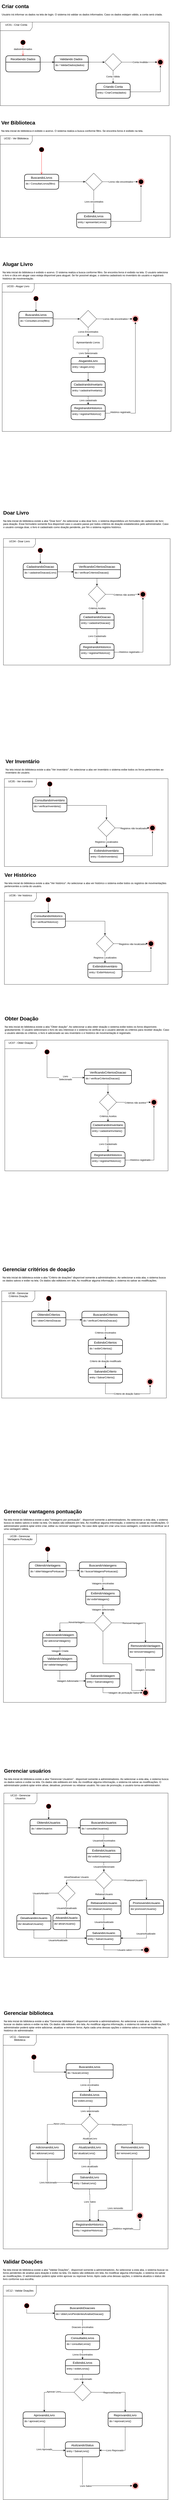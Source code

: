 <mxfile version="20.8.5" type="github">
  <diagram id="F2zN1XWDJCxbZWkZuF5S" name="Página-1">
    <mxGraphModel dx="860" dy="628" grid="1" gridSize="10" guides="1" tooltips="1" connect="1" arrows="1" fold="1" page="1" pageScale="1" pageWidth="827" pageHeight="1169" math="0" shadow="0">
      <root>
        <mxCell id="0" />
        <mxCell id="1" parent="0" />
        <mxCell id="l5w-JMVzP2Q6S9-00Q8j-47" value="&lt;div&gt;UC01 - Criar Conta&lt;br&gt;&lt;/div&gt;&lt;div&gt;&lt;br&gt;&lt;/div&gt;" style="shape=umlFrame;whiteSpace=wrap;html=1;width=150;height=40;" parent="1" vertex="1">
          <mxGeometry x="15" y="110" width="790" height="390" as="geometry" />
        </mxCell>
        <mxCell id="XpTpxVxSgnCetN0Bl5ae-27" value="&lt;div&gt;UC09 - Gerenciar&lt;br&gt;Vantagens Pontuação&lt;br&gt;&lt;/div&gt;&lt;div&gt;&lt;br&gt;&lt;/div&gt;" style="shape=umlFrame;whiteSpace=wrap;html=1;width=155;height=50;" parent="1" vertex="1">
          <mxGeometry x="30" y="7164" width="760" height="786" as="geometry" />
        </mxCell>
        <mxCell id="l5w-JMVzP2Q6S9-00Q8j-174" value="&lt;div&gt;UC07 - Obter Doação&lt;br&gt;&lt;/div&gt;&lt;div&gt;&lt;br&gt;&lt;/div&gt;" style="shape=umlFrame;whiteSpace=wrap;html=1;width=150;height=40;" parent="1" vertex="1">
          <mxGeometry x="36.5" y="4860" width="763.5" height="610" as="geometry" />
        </mxCell>
        <mxCell id="l5w-JMVzP2Q6S9-00Q8j-48" value="&lt;div&gt;UC03 - Alugar Livro&lt;br&gt;&lt;/div&gt;&lt;div&gt;&lt;br&gt;&lt;/div&gt;" style="shape=umlFrame;whiteSpace=wrap;html=1;width=150;height=40;" parent="1" vertex="1">
          <mxGeometry x="24.25" y="1330" width="789.5" height="690" as="geometry" />
        </mxCell>
        <mxCell id="l5w-JMVzP2Q6S9-00Q8j-19" value="&lt;div&gt;UC02 - Ver Biblioteca&lt;/div&gt;&lt;div&gt;&lt;br&gt;&lt;/div&gt;" style="shape=umlFrame;whiteSpace=wrap;html=1;width=150;height=40;" parent="1" vertex="1">
          <mxGeometry x="15" y="640" width="795" height="475" as="geometry" />
        </mxCell>
        <mxCell id="l5w-JMVzP2Q6S9-00Q8j-1" value="" style="ellipse;html=1;shape=startState;fillColor=#000000;strokeColor=#ff0000;" parent="1" vertex="1">
          <mxGeometry x="193.5" y="690" width="30" height="30" as="geometry" />
        </mxCell>
        <mxCell id="l5w-JMVzP2Q6S9-00Q8j-2" value="" style="edgeStyle=orthogonalEdgeStyle;html=1;verticalAlign=bottom;endArrow=open;endSize=8;strokeColor=#ff0000;rounded=0;entryX=0.5;entryY=0;entryDx=0;entryDy=0;" parent="1" source="l5w-JMVzP2Q6S9-00Q8j-1" target="l5w-JMVzP2Q6S9-00Q8j-8" edge="1">
          <mxGeometry relative="1" as="geometry">
            <mxPoint x="173.5" y="780" as="targetPoint" />
          </mxGeometry>
        </mxCell>
        <mxCell id="l5w-JMVzP2Q6S9-00Q8j-3" value="" style="ellipse;html=1;shape=endState;fillColor=#000000;strokeColor=#ff0000;" parent="1" vertex="1">
          <mxGeometry x="658.5" y="840" width="30" height="30" as="geometry" />
        </mxCell>
        <mxCell id="l5w-JMVzP2Q6S9-00Q8j-5" value="ExibindoLivros" style="swimlane;childLayout=stackLayout;horizontal=1;startSize=30;horizontalStack=0;rounded=1;fontSize=14;fontStyle=0;strokeWidth=2;resizeParent=0;resizeLast=1;shadow=0;dashed=0;align=center;" parent="1" vertex="1">
          <mxGeometry x="372.5" y="1000" width="160" height="70" as="geometry">
            <mxRectangle x="364" y="400" width="130" height="30" as="alternateBounds" />
          </mxGeometry>
        </mxCell>
        <mxCell id="l5w-JMVzP2Q6S9-00Q8j-6" value="entry / apresentarLivros()" style="align=left;strokeColor=none;fillColor=none;spacingLeft=4;fontSize=12;verticalAlign=top;resizable=0;rotatable=0;part=1;" parent="l5w-JMVzP2Q6S9-00Q8j-5" vertex="1">
          <mxGeometry y="30" width="160" height="40" as="geometry" />
        </mxCell>
        <mxCell id="l5w-JMVzP2Q6S9-00Q8j-11" value="Livro encontrados" style="edgeStyle=orthogonalEdgeStyle;rounded=0;orthogonalLoop=1;jettySize=auto;html=1;exitX=0.5;exitY=1;exitDx=0;exitDy=0;entryX=0.5;entryY=0;entryDx=0;entryDy=0;" parent="1" source="l5w-JMVzP2Q6S9-00Q8j-7" target="l5w-JMVzP2Q6S9-00Q8j-5" edge="1">
          <mxGeometry relative="1" as="geometry">
            <Array as="points">
              <mxPoint x="452.5" y="940" />
              <mxPoint x="452.5" y="940" />
            </Array>
          </mxGeometry>
        </mxCell>
        <mxCell id="l5w-JMVzP2Q6S9-00Q8j-12" style="edgeStyle=orthogonalEdgeStyle;rounded=0;orthogonalLoop=1;jettySize=auto;html=1;exitX=1;exitY=0.5;exitDx=0;exitDy=0;entryX=0;entryY=0.5;entryDx=0;entryDy=0;" parent="1" source="l5w-JMVzP2Q6S9-00Q8j-7" target="l5w-JMVzP2Q6S9-00Q8j-3" edge="1">
          <mxGeometry relative="1" as="geometry" />
        </mxCell>
        <mxCell id="l5w-JMVzP2Q6S9-00Q8j-13" value="Livros não encontrados" style="edgeLabel;html=1;align=center;verticalAlign=middle;resizable=0;points=[];" parent="l5w-JMVzP2Q6S9-00Q8j-12" vertex="1" connectable="0">
          <mxGeometry x="-0.241" y="-4" relative="1" as="geometry">
            <mxPoint x="23" y="-4" as="offset" />
          </mxGeometry>
        </mxCell>
        <mxCell id="l5w-JMVzP2Q6S9-00Q8j-7" value="" style="rhombus;whiteSpace=wrap;html=1;" parent="1" vertex="1">
          <mxGeometry x="412.5" y="815" width="80" height="80" as="geometry" />
        </mxCell>
        <mxCell id="l5w-JMVzP2Q6S9-00Q8j-10" style="edgeStyle=orthogonalEdgeStyle;rounded=0;orthogonalLoop=1;jettySize=auto;html=1;exitX=1;exitY=0.5;exitDx=0;exitDy=0;" parent="1" source="l5w-JMVzP2Q6S9-00Q8j-8" target="l5w-JMVzP2Q6S9-00Q8j-7" edge="1">
          <mxGeometry relative="1" as="geometry" />
        </mxCell>
        <mxCell id="l5w-JMVzP2Q6S9-00Q8j-8" value="BuscandoLivros" style="swimlane;childLayout=stackLayout;horizontal=1;startSize=30;horizontalStack=0;rounded=1;fontSize=14;fontStyle=0;strokeWidth=2;resizeParent=0;resizeLast=1;shadow=0;dashed=0;align=center;" parent="1" vertex="1">
          <mxGeometry x="128.5" y="820" width="160" height="70" as="geometry">
            <mxRectangle x="120" y="220" width="120" height="30" as="alternateBounds" />
          </mxGeometry>
        </mxCell>
        <mxCell id="l5w-JMVzP2Q6S9-00Q8j-9" value="do / ConsultarLivros(filtro)" style="align=left;strokeColor=none;fillColor=none;spacingLeft=4;fontSize=12;verticalAlign=top;resizable=0;rotatable=0;part=1;" parent="l5w-JMVzP2Q6S9-00Q8j-8" vertex="1">
          <mxGeometry y="30" width="160" height="40" as="geometry" />
        </mxCell>
        <mxCell id="l5w-JMVzP2Q6S9-00Q8j-15" style="edgeStyle=orthogonalEdgeStyle;rounded=0;orthogonalLoop=1;jettySize=auto;html=1;exitX=1;exitY=0.25;exitDx=0;exitDy=0;entryX=0.5;entryY=1;entryDx=0;entryDy=0;" parent="1" source="l5w-JMVzP2Q6S9-00Q8j-6" target="l5w-JMVzP2Q6S9-00Q8j-3" edge="1">
          <mxGeometry relative="1" as="geometry" />
        </mxCell>
        <mxCell id="l5w-JMVzP2Q6S9-00Q8j-20" value="" style="ellipse;html=1;shape=startState;fillColor=#000000;strokeColor=#ff0000;" parent="1" vertex="1">
          <mxGeometry x="106.5" y="190" width="30" height="30" as="geometry" />
        </mxCell>
        <mxCell id="l5w-JMVzP2Q6S9-00Q8j-21" value="" style="edgeStyle=orthogonalEdgeStyle;html=1;verticalAlign=bottom;endArrow=open;endSize=8;strokeColor=#ff0000;rounded=0;entryX=0.5;entryY=0;entryDx=0;entryDy=0;" parent="1" source="l5w-JMVzP2Q6S9-00Q8j-20" target="l5w-JMVzP2Q6S9-00Q8j-30" edge="1">
          <mxGeometry relative="1" as="geometry">
            <mxPoint x="87" y="227" as="targetPoint" />
          </mxGeometry>
        </mxCell>
        <mxCell id="l5w-JMVzP2Q6S9-00Q8j-34" value="dadosInformados" style="edgeLabel;html=1;align=center;verticalAlign=middle;resizable=0;points=[];" parent="l5w-JMVzP2Q6S9-00Q8j-21" vertex="1" connectable="0">
          <mxGeometry x="-0.316" y="-1" relative="1" as="geometry">
            <mxPoint as="offset" />
          </mxGeometry>
        </mxCell>
        <mxCell id="l5w-JMVzP2Q6S9-00Q8j-22" value="" style="ellipse;html=1;shape=endState;fillColor=#000000;strokeColor=#ff0000;" parent="1" vertex="1">
          <mxGeometry x="749" y="282" width="30" height="30" as="geometry" />
        </mxCell>
        <mxCell id="l5w-JMVzP2Q6S9-00Q8j-26" style="edgeStyle=orthogonalEdgeStyle;rounded=0;orthogonalLoop=1;jettySize=auto;html=1;exitX=1;exitY=0.5;exitDx=0;exitDy=0;entryX=0;entryY=0.5;entryDx=0;entryDy=0;" parent="1" source="l5w-JMVzP2Q6S9-00Q8j-28" target="l5w-JMVzP2Q6S9-00Q8j-22" edge="1">
          <mxGeometry relative="1" as="geometry" />
        </mxCell>
        <mxCell id="l5w-JMVzP2Q6S9-00Q8j-27" value="Conta Inválida" style="edgeLabel;html=1;align=center;verticalAlign=middle;resizable=0;points=[];" parent="l5w-JMVzP2Q6S9-00Q8j-26" vertex="1" connectable="0">
          <mxGeometry x="-0.241" y="-4" relative="1" as="geometry">
            <mxPoint x="23" y="-4" as="offset" />
          </mxGeometry>
        </mxCell>
        <mxCell id="l5w-JMVzP2Q6S9-00Q8j-38" style="edgeStyle=orthogonalEdgeStyle;rounded=0;orthogonalLoop=1;jettySize=auto;html=1;exitX=0.5;exitY=1;exitDx=0;exitDy=0;" parent="1" source="l5w-JMVzP2Q6S9-00Q8j-28" target="l5w-JMVzP2Q6S9-00Q8j-35" edge="1">
          <mxGeometry relative="1" as="geometry" />
        </mxCell>
        <mxCell id="l5w-JMVzP2Q6S9-00Q8j-45" value="&lt;div&gt;Conta Válida&lt;/div&gt;" style="edgeLabel;html=1;align=center;verticalAlign=middle;resizable=0;points=[];" parent="l5w-JMVzP2Q6S9-00Q8j-38" vertex="1" connectable="0">
          <mxGeometry x="-0.1" y="-1" relative="1" as="geometry">
            <mxPoint as="offset" />
          </mxGeometry>
        </mxCell>
        <mxCell id="l5w-JMVzP2Q6S9-00Q8j-28" value="" style="rhombus;whiteSpace=wrap;html=1;" parent="1" vertex="1">
          <mxGeometry x="503" y="257" width="80" height="80" as="geometry" />
        </mxCell>
        <mxCell id="l5w-JMVzP2Q6S9-00Q8j-30" value="Recebendo Dados" style="swimlane;childLayout=stackLayout;horizontal=1;startSize=30;horizontalStack=0;rounded=1;fontSize=14;fontStyle=0;strokeWidth=2;resizeParent=0;resizeLast=1;shadow=0;dashed=0;align=center;" parent="1" vertex="1">
          <mxGeometry x="41" y="267" width="161" height="75.5" as="geometry">
            <mxRectangle x="120" y="220" width="120" height="30" as="alternateBounds" />
          </mxGeometry>
        </mxCell>
        <mxCell id="l5w-JMVzP2Q6S9-00Q8j-35" value="Criando Conta" style="swimlane;childLayout=stackLayout;horizontal=1;startSize=30;horizontalStack=0;rounded=1;fontSize=14;fontStyle=0;strokeWidth=2;resizeParent=0;resizeLast=1;shadow=0;dashed=0;align=center;" parent="1" vertex="1">
          <mxGeometry x="463" y="395.5" width="160" height="70" as="geometry">
            <mxRectangle x="120" y="220" width="120" height="30" as="alternateBounds" />
          </mxGeometry>
        </mxCell>
        <mxCell id="l5w-JMVzP2Q6S9-00Q8j-36" value="entry / CriarConta(dados)" style="align=left;strokeColor=none;fillColor=none;spacingLeft=4;fontSize=12;verticalAlign=top;resizable=0;rotatable=0;part=1;" parent="l5w-JMVzP2Q6S9-00Q8j-35" vertex="1">
          <mxGeometry y="30" width="160" height="40" as="geometry" />
        </mxCell>
        <mxCell id="l5w-JMVzP2Q6S9-00Q8j-39" value="Validando Dados" style="swimlane;childLayout=stackLayout;horizontal=1;startSize=30;horizontalStack=0;rounded=1;fontSize=14;fontStyle=0;strokeWidth=2;resizeParent=0;resizeLast=1;shadow=0;dashed=0;align=center;" parent="1" vertex="1">
          <mxGeometry x="267" y="267" width="160" height="70" as="geometry">
            <mxRectangle x="120" y="220" width="120" height="30" as="alternateBounds" />
          </mxGeometry>
        </mxCell>
        <mxCell id="l5w-JMVzP2Q6S9-00Q8j-40" value="do / ValidarDados(dados)" style="align=left;strokeColor=none;fillColor=none;spacingLeft=4;fontSize=12;verticalAlign=top;resizable=0;rotatable=0;part=1;" parent="l5w-JMVzP2Q6S9-00Q8j-39" vertex="1">
          <mxGeometry y="30" width="160" height="40" as="geometry" />
        </mxCell>
        <mxCell id="l5w-JMVzP2Q6S9-00Q8j-43" style="edgeStyle=orthogonalEdgeStyle;rounded=0;orthogonalLoop=1;jettySize=auto;html=1;exitX=1;exitY=0;exitDx=0;exitDy=0;entryX=0;entryY=0;entryDx=0;entryDy=0;" parent="1" target="l5w-JMVzP2Q6S9-00Q8j-40" edge="1">
          <mxGeometry relative="1" as="geometry">
            <mxPoint x="202.0" y="297" as="sourcePoint" />
            <Array as="points">
              <mxPoint x="243" y="297" />
              <mxPoint x="243" y="297" />
            </Array>
          </mxGeometry>
        </mxCell>
        <mxCell id="l5w-JMVzP2Q6S9-00Q8j-44" style="rounded=0;orthogonalLoop=1;jettySize=auto;html=1;exitX=1;exitY=0;exitDx=0;exitDy=0;entryX=0;entryY=0.5;entryDx=0;entryDy=0;" parent="1" source="l5w-JMVzP2Q6S9-00Q8j-40" target="l5w-JMVzP2Q6S9-00Q8j-28" edge="1">
          <mxGeometry relative="1" as="geometry" />
        </mxCell>
        <mxCell id="l5w-JMVzP2Q6S9-00Q8j-79" style="edgeStyle=orthogonalEdgeStyle;rounded=0;orthogonalLoop=1;jettySize=auto;html=1;exitX=0.5;exitY=1;exitDx=0;exitDy=0;" parent="1" source="l5w-JMVzP2Q6S9-00Q8j-49" target="l5w-JMVzP2Q6S9-00Q8j-59" edge="1">
          <mxGeometry relative="1" as="geometry" />
        </mxCell>
        <mxCell id="l5w-JMVzP2Q6S9-00Q8j-49" value="" style="ellipse;html=1;shape=startState;fillColor=#000000;strokeColor=#ff0000;" parent="1" vertex="1">
          <mxGeometry x="167.25" y="1385" width="30" height="30" as="geometry" />
        </mxCell>
        <mxCell id="l5w-JMVzP2Q6S9-00Q8j-51" value="" style="ellipse;html=1;shape=endState;fillColor=#000000;strokeColor=#ff0000;" parent="1" vertex="1">
          <mxGeometry x="632.25" y="1480" width="30" height="30" as="geometry" />
        </mxCell>
        <mxCell id="l5w-JMVzP2Q6S9-00Q8j-52" value="AlugandoLivro" style="swimlane;childLayout=stackLayout;horizontal=1;startSize=30;horizontalStack=0;rounded=1;fontSize=14;fontStyle=0;strokeWidth=2;resizeParent=0;resizeLast=1;shadow=0;dashed=0;align=center;" parent="1" vertex="1">
          <mxGeometry x="346.25" y="1675" width="160" height="70" as="geometry">
            <mxRectangle x="364" y="400" width="130" height="30" as="alternateBounds" />
          </mxGeometry>
        </mxCell>
        <mxCell id="l5w-JMVzP2Q6S9-00Q8j-53" value="entry / alugarLivro()" style="align=left;strokeColor=none;fillColor=none;spacingLeft=4;fontSize=12;verticalAlign=top;resizable=0;rotatable=0;part=1;" parent="l5w-JMVzP2Q6S9-00Q8j-52" vertex="1">
          <mxGeometry y="30" width="160" height="40" as="geometry" />
        </mxCell>
        <mxCell id="l5w-JMVzP2Q6S9-00Q8j-55" style="edgeStyle=orthogonalEdgeStyle;rounded=0;orthogonalLoop=1;jettySize=auto;html=1;exitX=1;exitY=0.5;exitDx=0;exitDy=0;entryX=0;entryY=0.5;entryDx=0;entryDy=0;" parent="1" source="l5w-JMVzP2Q6S9-00Q8j-57" target="l5w-JMVzP2Q6S9-00Q8j-51" edge="1">
          <mxGeometry relative="1" as="geometry" />
        </mxCell>
        <mxCell id="l5w-JMVzP2Q6S9-00Q8j-56" value="Livros não encontrados" style="edgeLabel;html=1;align=center;verticalAlign=middle;resizable=0;points=[];" parent="l5w-JMVzP2Q6S9-00Q8j-55" vertex="1" connectable="0">
          <mxGeometry x="-0.241" y="-4" relative="1" as="geometry">
            <mxPoint x="23" y="-4" as="offset" />
          </mxGeometry>
        </mxCell>
        <mxCell id="l5w-JMVzP2Q6S9-00Q8j-63" value="Livros Encontrados" style="edgeStyle=none;rounded=0;orthogonalLoop=1;jettySize=auto;html=1;exitX=0.5;exitY=1;exitDx=0;exitDy=0;entryX=0.5;entryY=0;entryDx=0;entryDy=0;" parent="1" source="l5w-JMVzP2Q6S9-00Q8j-57" target="l5w-JMVzP2Q6S9-00Q8j-62" edge="1">
          <mxGeometry relative="1" as="geometry" />
        </mxCell>
        <mxCell id="l5w-JMVzP2Q6S9-00Q8j-57" value="" style="rhombus;whiteSpace=wrap;html=1;" parent="1" vertex="1">
          <mxGeometry x="386.25" y="1455" width="80" height="80" as="geometry" />
        </mxCell>
        <mxCell id="l5w-JMVzP2Q6S9-00Q8j-58" style="edgeStyle=orthogonalEdgeStyle;rounded=0;orthogonalLoop=1;jettySize=auto;html=1;exitX=1;exitY=0.5;exitDx=0;exitDy=0;" parent="1" source="l5w-JMVzP2Q6S9-00Q8j-59" target="l5w-JMVzP2Q6S9-00Q8j-57" edge="1">
          <mxGeometry relative="1" as="geometry" />
        </mxCell>
        <mxCell id="l5w-JMVzP2Q6S9-00Q8j-59" value="BuscandoLivros" style="swimlane;childLayout=stackLayout;horizontal=1;startSize=30;horizontalStack=0;rounded=1;fontSize=14;fontStyle=0;strokeWidth=2;resizeParent=0;resizeLast=1;shadow=0;dashed=0;align=center;" parent="1" vertex="1">
          <mxGeometry x="102.25" y="1460" width="160" height="70" as="geometry">
            <mxRectangle x="120" y="220" width="120" height="30" as="alternateBounds" />
          </mxGeometry>
        </mxCell>
        <mxCell id="l5w-JMVzP2Q6S9-00Q8j-60" value="do / ConsultarLivros(filtro)" style="align=left;strokeColor=none;fillColor=none;spacingLeft=4;fontSize=12;verticalAlign=top;resizable=0;rotatable=0;part=1;" parent="l5w-JMVzP2Q6S9-00Q8j-59" vertex="1">
          <mxGeometry y="30" width="160" height="40" as="geometry" />
        </mxCell>
        <mxCell id="l5w-JMVzP2Q6S9-00Q8j-75" value="Livro Selecionado" style="edgeStyle=orthogonalEdgeStyle;rounded=0;orthogonalLoop=1;jettySize=auto;html=1;exitX=0.5;exitY=1;exitDx=0;exitDy=0;" parent="1" source="l5w-JMVzP2Q6S9-00Q8j-62" target="l5w-JMVzP2Q6S9-00Q8j-52" edge="1">
          <mxGeometry relative="1" as="geometry" />
        </mxCell>
        <mxCell id="l5w-JMVzP2Q6S9-00Q8j-62" value="&lt;div&gt;Apresentando Livros&lt;/div&gt;" style="rounded=1;whiteSpace=wrap;html=1;" parent="1" vertex="1">
          <mxGeometry x="356.25" y="1575" width="140" height="60" as="geometry" />
        </mxCell>
        <mxCell id="l5w-JMVzP2Q6S9-00Q8j-70" value="CadastrandoInvetario" style="swimlane;childLayout=stackLayout;horizontal=1;startSize=30;horizontalStack=0;rounded=1;fontSize=14;fontStyle=0;strokeWidth=2;resizeParent=0;resizeLast=1;shadow=0;dashed=0;align=center;" parent="1" vertex="1">
          <mxGeometry x="346.25" y="1785" width="160" height="70" as="geometry">
            <mxRectangle x="364" y="400" width="130" height="30" as="alternateBounds" />
          </mxGeometry>
        </mxCell>
        <mxCell id="l5w-JMVzP2Q6S9-00Q8j-71" value="entry / cadastrarInvetario()" style="align=left;strokeColor=none;fillColor=none;spacingLeft=4;fontSize=12;verticalAlign=top;resizable=0;rotatable=0;part=1;" parent="l5w-JMVzP2Q6S9-00Q8j-70" vertex="1">
          <mxGeometry y="30" width="160" height="40" as="geometry" />
        </mxCell>
        <mxCell id="l5w-JMVzP2Q6S9-00Q8j-72" value="RegistrandoHistorico" style="swimlane;childLayout=stackLayout;horizontal=1;startSize=30;horizontalStack=0;rounded=1;fontSize=14;fontStyle=0;strokeWidth=2;resizeParent=0;resizeLast=1;shadow=0;dashed=0;align=center;" parent="1" vertex="1">
          <mxGeometry x="346.25" y="1895" width="160" height="70" as="geometry">
            <mxRectangle x="364" y="400" width="130" height="30" as="alternateBounds" />
          </mxGeometry>
        </mxCell>
        <mxCell id="l5w-JMVzP2Q6S9-00Q8j-73" value="entry / registrarHistorico()" style="align=left;strokeColor=none;fillColor=none;spacingLeft=4;fontSize=12;verticalAlign=top;resizable=0;rotatable=0;part=1;" parent="l5w-JMVzP2Q6S9-00Q8j-72" vertex="1">
          <mxGeometry y="30" width="160" height="40" as="geometry" />
        </mxCell>
        <mxCell id="l5w-JMVzP2Q6S9-00Q8j-76" style="edgeStyle=orthogonalEdgeStyle;rounded=0;orthogonalLoop=1;jettySize=auto;html=1;exitX=0.5;exitY=1;exitDx=0;exitDy=0;entryX=0.5;entryY=0;entryDx=0;entryDy=0;" parent="1" source="l5w-JMVzP2Q6S9-00Q8j-53" target="l5w-JMVzP2Q6S9-00Q8j-70" edge="1">
          <mxGeometry relative="1" as="geometry" />
        </mxCell>
        <mxCell id="l5w-JMVzP2Q6S9-00Q8j-77" value="Livro cadastrado" style="edgeStyle=orthogonalEdgeStyle;rounded=0;orthogonalLoop=1;jettySize=auto;html=1;exitX=0.5;exitY=1;exitDx=0;exitDy=0;entryX=0.5;entryY=0;entryDx=0;entryDy=0;" parent="1" source="l5w-JMVzP2Q6S9-00Q8j-71" target="l5w-JMVzP2Q6S9-00Q8j-72" edge="1">
          <mxGeometry relative="1" as="geometry" />
        </mxCell>
        <mxCell id="l5w-JMVzP2Q6S9-00Q8j-78" style="edgeStyle=orthogonalEdgeStyle;rounded=0;orthogonalLoop=1;jettySize=auto;html=1;exitX=1;exitY=0.25;exitDx=0;exitDy=0;entryX=0.5;entryY=1;entryDx=0;entryDy=0;" parent="1" source="l5w-JMVzP2Q6S9-00Q8j-73" target="l5w-JMVzP2Q6S9-00Q8j-51" edge="1">
          <mxGeometry relative="1" as="geometry" />
        </mxCell>
        <mxCell id="l5w-JMVzP2Q6S9-00Q8j-80" value="&lt;div&gt;UC04 - Doar Livro&lt;br&gt;&lt;/div&gt;&lt;div&gt;&lt;br&gt;&lt;/div&gt;" style="shape=umlFrame;whiteSpace=wrap;html=1;width=150;height=40;" parent="1" vertex="1">
          <mxGeometry x="30" y="2520" width="780" height="590" as="geometry" />
        </mxCell>
        <mxCell id="l5w-JMVzP2Q6S9-00Q8j-81" style="edgeStyle=orthogonalEdgeStyle;rounded=0;orthogonalLoop=1;jettySize=auto;html=1;exitX=0.5;exitY=1;exitDx=0;exitDy=0;" parent="1" source="l5w-JMVzP2Q6S9-00Q8j-82" target="l5w-JMVzP2Q6S9-00Q8j-91" edge="1">
          <mxGeometry relative="1" as="geometry" />
        </mxCell>
        <mxCell id="l5w-JMVzP2Q6S9-00Q8j-82" value="" style="ellipse;html=1;shape=startState;fillColor=#000000;strokeColor=#ff0000;" parent="1" vertex="1">
          <mxGeometry x="187.5" y="2560" width="30" height="30" as="geometry" />
        </mxCell>
        <mxCell id="l5w-JMVzP2Q6S9-00Q8j-83" value="" style="ellipse;html=1;shape=endState;fillColor=#000000;strokeColor=#ff0000;" parent="1" vertex="1">
          <mxGeometry x="667.5" y="2765" width="30" height="30" as="geometry" />
        </mxCell>
        <mxCell id="l5w-JMVzP2Q6S9-00Q8j-84" value="CadastrandoDoacao" style="swimlane;childLayout=stackLayout;horizontal=1;startSize=30;horizontalStack=0;rounded=1;fontSize=14;fontStyle=0;strokeWidth=2;resizeParent=0;resizeLast=1;shadow=0;dashed=0;align=center;" parent="1" vertex="1">
          <mxGeometry x="387.5" y="2870" width="160" height="70" as="geometry">
            <mxRectangle x="364" y="400" width="130" height="30" as="alternateBounds" />
          </mxGeometry>
        </mxCell>
        <mxCell id="l5w-JMVzP2Q6S9-00Q8j-85" value="entry / cadastrarDoacao()" style="align=left;strokeColor=none;fillColor=none;spacingLeft=4;fontSize=12;verticalAlign=top;resizable=0;rotatable=0;part=1;" parent="l5w-JMVzP2Q6S9-00Q8j-84" vertex="1">
          <mxGeometry y="30" width="160" height="40" as="geometry" />
        </mxCell>
        <mxCell id="l5w-JMVzP2Q6S9-00Q8j-108" style="edgeStyle=orthogonalEdgeStyle;rounded=0;orthogonalLoop=1;jettySize=auto;html=1;exitX=1;exitY=0.5;exitDx=0;exitDy=0;entryX=0;entryY=0.5;entryDx=0;entryDy=0;" parent="1" source="l5w-JMVzP2Q6S9-00Q8j-89" target="l5w-JMVzP2Q6S9-00Q8j-83" edge="1">
          <mxGeometry relative="1" as="geometry" />
        </mxCell>
        <mxCell id="l5w-JMVzP2Q6S9-00Q8j-112" value="Critérios não aceitos" style="edgeLabel;html=1;align=center;verticalAlign=middle;resizable=0;points=[];" parent="l5w-JMVzP2Q6S9-00Q8j-108" vertex="1" connectable="0">
          <mxGeometry x="0.091" y="-2" relative="1" as="geometry">
            <mxPoint as="offset" />
          </mxGeometry>
        </mxCell>
        <mxCell id="l5w-JMVzP2Q6S9-00Q8j-109" value="Critérios Aceitos" style="edgeStyle=orthogonalEdgeStyle;rounded=0;orthogonalLoop=1;jettySize=auto;html=1;exitX=0.5;exitY=1;exitDx=0;exitDy=0;entryX=0.5;entryY=0;entryDx=0;entryDy=0;" parent="1" source="l5w-JMVzP2Q6S9-00Q8j-89" target="l5w-JMVzP2Q6S9-00Q8j-84" edge="1">
          <mxGeometry relative="1" as="geometry" />
        </mxCell>
        <mxCell id="l5w-JMVzP2Q6S9-00Q8j-89" value="" style="rhombus;whiteSpace=wrap;html=1;" parent="1" vertex="1">
          <mxGeometry x="427.5" y="2740" width="80" height="80" as="geometry" />
        </mxCell>
        <mxCell id="l5w-JMVzP2Q6S9-00Q8j-91" value="CadastrandoDoacao" style="swimlane;childLayout=stackLayout;horizontal=1;startSize=30;horizontalStack=0;rounded=1;fontSize=14;fontStyle=0;strokeWidth=2;resizeParent=0;resizeLast=1;shadow=0;dashed=0;align=center;" parent="1" vertex="1">
          <mxGeometry x="122.5" y="2635" width="160" height="70" as="geometry">
            <mxRectangle x="120" y="220" width="120" height="30" as="alternateBounds" />
          </mxGeometry>
        </mxCell>
        <mxCell id="l5w-JMVzP2Q6S9-00Q8j-92" value="do / cadastrarDoacao(Livro)" style="align=left;strokeColor=none;fillColor=none;spacingLeft=4;fontSize=12;verticalAlign=top;resizable=0;rotatable=0;part=1;" parent="l5w-JMVzP2Q6S9-00Q8j-91" vertex="1">
          <mxGeometry y="30" width="160" height="40" as="geometry" />
        </mxCell>
        <mxCell id="l5w-JMVzP2Q6S9-00Q8j-97" value="RegistrandoHistorico" style="swimlane;childLayout=stackLayout;horizontal=1;startSize=30;horizontalStack=0;rounded=1;fontSize=14;fontStyle=0;strokeWidth=2;resizeParent=0;resizeLast=1;shadow=0;dashed=0;align=center;" parent="1" vertex="1">
          <mxGeometry x="387.5" y="3010" width="160" height="70" as="geometry">
            <mxRectangle x="364" y="400" width="130" height="30" as="alternateBounds" />
          </mxGeometry>
        </mxCell>
        <mxCell id="l5w-JMVzP2Q6S9-00Q8j-98" value="entry / registrarHistorico()" style="align=left;strokeColor=none;fillColor=none;spacingLeft=4;fontSize=12;verticalAlign=top;resizable=0;rotatable=0;part=1;" parent="l5w-JMVzP2Q6S9-00Q8j-97" vertex="1">
          <mxGeometry y="30" width="160" height="40" as="geometry" />
        </mxCell>
        <mxCell id="l5w-JMVzP2Q6S9-00Q8j-107" style="edgeStyle=orthogonalEdgeStyle;rounded=0;orthogonalLoop=1;jettySize=auto;html=1;exitX=0.5;exitY=1;exitDx=0;exitDy=0;entryX=0.5;entryY=0;entryDx=0;entryDy=0;" parent="1" source="l5w-JMVzP2Q6S9-00Q8j-104" target="l5w-JMVzP2Q6S9-00Q8j-89" edge="1">
          <mxGeometry relative="1" as="geometry" />
        </mxCell>
        <mxCell id="l5w-JMVzP2Q6S9-00Q8j-104" value="VerificandoCriteriosDoacao" style="swimlane;childLayout=stackLayout;horizontal=1;startSize=30;horizontalStack=0;rounded=1;fontSize=14;fontStyle=0;strokeWidth=2;resizeParent=0;resizeLast=1;shadow=0;dashed=0;align=center;" parent="1" vertex="1">
          <mxGeometry x="357.5" y="2635" width="220" height="70" as="geometry">
            <mxRectangle x="120" y="220" width="120" height="30" as="alternateBounds" />
          </mxGeometry>
        </mxCell>
        <mxCell id="l5w-JMVzP2Q6S9-00Q8j-105" value="do / verificarCriteriosDoacao()" style="align=left;strokeColor=none;fillColor=none;spacingLeft=4;fontSize=12;verticalAlign=top;resizable=0;rotatable=0;part=1;" parent="l5w-JMVzP2Q6S9-00Q8j-104" vertex="1">
          <mxGeometry y="30" width="220" height="40" as="geometry" />
        </mxCell>
        <mxCell id="l5w-JMVzP2Q6S9-00Q8j-106" style="edgeStyle=orthogonalEdgeStyle;rounded=0;orthogonalLoop=1;jettySize=auto;html=1;exitX=1;exitY=0.25;exitDx=0;exitDy=0;entryX=0;entryY=0.25;entryDx=0;entryDy=0;" parent="1" source="l5w-JMVzP2Q6S9-00Q8j-92" target="l5w-JMVzP2Q6S9-00Q8j-105" edge="1">
          <mxGeometry relative="1" as="geometry" />
        </mxCell>
        <mxCell id="l5w-JMVzP2Q6S9-00Q8j-110" value="Livro Cadastrado" style="edgeStyle=orthogonalEdgeStyle;rounded=0;orthogonalLoop=1;jettySize=auto;html=1;exitX=0.5;exitY=1;exitDx=0;exitDy=0;" parent="1" source="l5w-JMVzP2Q6S9-00Q8j-85" target="l5w-JMVzP2Q6S9-00Q8j-97" edge="1">
          <mxGeometry relative="1" as="geometry" />
        </mxCell>
        <mxCell id="l5w-JMVzP2Q6S9-00Q8j-111" style="edgeStyle=orthogonalEdgeStyle;rounded=0;orthogonalLoop=1;jettySize=auto;html=1;exitX=1;exitY=0.25;exitDx=0;exitDy=0;entryX=0.5;entryY=1;entryDx=0;entryDy=0;" parent="1" source="l5w-JMVzP2Q6S9-00Q8j-98" target="l5w-JMVzP2Q6S9-00Q8j-83" edge="1">
          <mxGeometry relative="1" as="geometry" />
        </mxCell>
        <mxCell id="l5w-JMVzP2Q6S9-00Q8j-113" value="Histórico registrado" style="edgeLabel;html=1;align=center;verticalAlign=middle;resizable=0;points=[];" parent="l5w-JMVzP2Q6S9-00Q8j-111" vertex="1" connectable="0">
          <mxGeometry x="-0.5" y="1" relative="1" as="geometry">
            <mxPoint x="-27" as="offset" />
          </mxGeometry>
        </mxCell>
        <mxCell id="l5w-JMVzP2Q6S9-00Q8j-114" value="Histórico registrado" style="edgeLabel;html=1;align=center;verticalAlign=middle;resizable=0;points=[];" parent="1" vertex="1" connectable="0">
          <mxGeometry x="577.247" y="1930.003" as="geometry" />
        </mxCell>
        <mxCell id="l5w-JMVzP2Q6S9-00Q8j-115" value="&lt;div&gt;UC05 - Ver inventário&lt;br&gt;&lt;/div&gt;&lt;div&gt;&lt;br&gt;&lt;/div&gt;" style="shape=umlFrame;whiteSpace=wrap;html=1;width=150;height=40;" parent="1" vertex="1">
          <mxGeometry x="34.5" y="3640" width="765.5" height="410" as="geometry" />
        </mxCell>
        <mxCell id="l5w-JMVzP2Q6S9-00Q8j-116" style="edgeStyle=orthogonalEdgeStyle;rounded=0;orthogonalLoop=1;jettySize=auto;html=1;exitX=0.5;exitY=1;exitDx=0;exitDy=0;" parent="1" source="l5w-JMVzP2Q6S9-00Q8j-117" target="l5w-JMVzP2Q6S9-00Q8j-125" edge="1">
          <mxGeometry relative="1" as="geometry" />
        </mxCell>
        <mxCell id="l5w-JMVzP2Q6S9-00Q8j-117" value="" style="ellipse;html=1;shape=startState;fillColor=#000000;strokeColor=#ff0000;" parent="1" vertex="1">
          <mxGeometry x="232" y="3650" width="30" height="30" as="geometry" />
        </mxCell>
        <mxCell id="l5w-JMVzP2Q6S9-00Q8j-118" value="" style="ellipse;html=1;shape=endState;fillColor=#000000;strokeColor=#ff0000;" parent="1" vertex="1">
          <mxGeometry x="712" y="3855" width="30" height="30" as="geometry" />
        </mxCell>
        <mxCell id="l5w-JMVzP2Q6S9-00Q8j-119" value="ExibindoInventário" style="swimlane;childLayout=stackLayout;horizontal=1;startSize=30;horizontalStack=0;rounded=1;fontSize=14;fontStyle=0;strokeWidth=2;resizeParent=0;resizeLast=1;shadow=0;dashed=0;align=center;" parent="1" vertex="1">
          <mxGeometry x="432" y="3960" width="160" height="70" as="geometry">
            <mxRectangle x="364" y="400" width="130" height="30" as="alternateBounds" />
          </mxGeometry>
        </mxCell>
        <mxCell id="l5w-JMVzP2Q6S9-00Q8j-120" value="entry / ExibirInventário()" style="align=left;strokeColor=none;fillColor=none;spacingLeft=4;fontSize=12;verticalAlign=top;resizable=0;rotatable=0;part=1;" parent="l5w-JMVzP2Q6S9-00Q8j-119" vertex="1">
          <mxGeometry y="30" width="160" height="40" as="geometry" />
        </mxCell>
        <mxCell id="l5w-JMVzP2Q6S9-00Q8j-121" style="edgeStyle=orthogonalEdgeStyle;rounded=0;orthogonalLoop=1;jettySize=auto;html=1;exitX=1;exitY=0.5;exitDx=0;exitDy=0;entryX=0;entryY=0.5;entryDx=0;entryDy=0;" parent="1" source="l5w-JMVzP2Q6S9-00Q8j-124" target="l5w-JMVzP2Q6S9-00Q8j-118" edge="1">
          <mxGeometry relative="1" as="geometry" />
        </mxCell>
        <mxCell id="l5w-JMVzP2Q6S9-00Q8j-122" value="Registros não localizados" style="edgeLabel;html=1;align=center;verticalAlign=middle;resizable=0;points=[];" parent="l5w-JMVzP2Q6S9-00Q8j-121" vertex="1" connectable="0">
          <mxGeometry x="0.091" y="-2" relative="1" as="geometry">
            <mxPoint as="offset" />
          </mxGeometry>
        </mxCell>
        <mxCell id="l5w-JMVzP2Q6S9-00Q8j-123" value="Registros Localizados" style="edgeStyle=orthogonalEdgeStyle;rounded=0;orthogonalLoop=1;jettySize=auto;html=1;exitX=0.5;exitY=1;exitDx=0;exitDy=0;entryX=0.5;entryY=0;entryDx=0;entryDy=0;" parent="1" source="l5w-JMVzP2Q6S9-00Q8j-124" target="l5w-JMVzP2Q6S9-00Q8j-119" edge="1">
          <mxGeometry relative="1" as="geometry" />
        </mxCell>
        <mxCell id="l5w-JMVzP2Q6S9-00Q8j-124" value="" style="rhombus;whiteSpace=wrap;html=1;" parent="1" vertex="1">
          <mxGeometry x="472" y="3830" width="80" height="80" as="geometry" />
        </mxCell>
        <mxCell id="l5w-JMVzP2Q6S9-00Q8j-125" value="ConsultandoInventário" style="swimlane;childLayout=stackLayout;horizontal=1;startSize=30;horizontalStack=0;rounded=1;fontSize=14;fontStyle=0;strokeWidth=2;resizeParent=0;resizeLast=1;shadow=0;dashed=0;align=center;" parent="1" vertex="1">
          <mxGeometry x="167" y="3725" width="160" height="70" as="geometry">
            <mxRectangle x="120" y="220" width="120" height="30" as="alternateBounds" />
          </mxGeometry>
        </mxCell>
        <mxCell id="l5w-JMVzP2Q6S9-00Q8j-126" value="do / verificarInventário()" style="align=left;strokeColor=none;fillColor=none;spacingLeft=4;fontSize=12;verticalAlign=top;resizable=0;rotatable=0;part=1;" parent="l5w-JMVzP2Q6S9-00Q8j-125" vertex="1">
          <mxGeometry y="30" width="160" height="40" as="geometry" />
        </mxCell>
        <mxCell id="l5w-JMVzP2Q6S9-00Q8j-132" style="edgeStyle=orthogonalEdgeStyle;rounded=0;orthogonalLoop=1;jettySize=auto;html=1;exitX=1;exitY=0.25;exitDx=0;exitDy=0;entryX=0.5;entryY=0;entryDx=0;entryDy=0;" parent="1" source="l5w-JMVzP2Q6S9-00Q8j-126" target="l5w-JMVzP2Q6S9-00Q8j-124" edge="1">
          <mxGeometry relative="1" as="geometry">
            <mxPoint x="402" y="3765" as="targetPoint" />
          </mxGeometry>
        </mxCell>
        <mxCell id="l5w-JMVzP2Q6S9-00Q8j-136" style="edgeStyle=orthogonalEdgeStyle;rounded=0;orthogonalLoop=1;jettySize=auto;html=1;exitX=1;exitY=0.25;exitDx=0;exitDy=0;entryX=0.5;entryY=1;entryDx=0;entryDy=0;" parent="1" source="l5w-JMVzP2Q6S9-00Q8j-120" target="l5w-JMVzP2Q6S9-00Q8j-118" edge="1">
          <mxGeometry relative="1" as="geometry" />
        </mxCell>
        <mxCell id="l5w-JMVzP2Q6S9-00Q8j-137" value="&lt;div&gt;UC06 - Ver histórico&lt;br&gt;&lt;/div&gt;&lt;div&gt;&lt;br&gt;&lt;/div&gt;" style="shape=umlFrame;whiteSpace=wrap;html=1;width=150;height=40;" parent="1" vertex="1">
          <mxGeometry x="34.5" y="4172" width="765.5" height="428" as="geometry" />
        </mxCell>
        <mxCell id="l5w-JMVzP2Q6S9-00Q8j-138" style="edgeStyle=orthogonalEdgeStyle;rounded=0;orthogonalLoop=1;jettySize=auto;html=1;exitX=0.5;exitY=1;exitDx=0;exitDy=0;" parent="1" source="l5w-JMVzP2Q6S9-00Q8j-139" target="l5w-JMVzP2Q6S9-00Q8j-147" edge="1">
          <mxGeometry relative="1" as="geometry" />
        </mxCell>
        <mxCell id="l5w-JMVzP2Q6S9-00Q8j-139" value="" style="ellipse;html=1;shape=startState;fillColor=#000000;strokeColor=#ff0000;" parent="1" vertex="1">
          <mxGeometry x="225" y="4190" width="30" height="30" as="geometry" />
        </mxCell>
        <mxCell id="l5w-JMVzP2Q6S9-00Q8j-140" value="" style="ellipse;html=1;shape=endState;fillColor=#000000;strokeColor=#ff0000;" parent="1" vertex="1">
          <mxGeometry x="705" y="4395" width="30" height="30" as="geometry" />
        </mxCell>
        <mxCell id="l5w-JMVzP2Q6S9-00Q8j-141" value="ExibindoInventário" style="swimlane;childLayout=stackLayout;horizontal=1;startSize=30;horizontalStack=0;rounded=1;fontSize=14;fontStyle=0;strokeWidth=2;resizeParent=0;resizeLast=1;shadow=0;dashed=0;align=center;" parent="1" vertex="1">
          <mxGeometry x="425" y="4500" width="160" height="70" as="geometry">
            <mxRectangle x="364" y="400" width="130" height="30" as="alternateBounds" />
          </mxGeometry>
        </mxCell>
        <mxCell id="l5w-JMVzP2Q6S9-00Q8j-142" value="entry / ExibirHistorico()" style="align=left;strokeColor=none;fillColor=none;spacingLeft=4;fontSize=12;verticalAlign=top;resizable=0;rotatable=0;part=1;" parent="l5w-JMVzP2Q6S9-00Q8j-141" vertex="1">
          <mxGeometry y="30" width="160" height="40" as="geometry" />
        </mxCell>
        <mxCell id="l5w-JMVzP2Q6S9-00Q8j-143" style="edgeStyle=orthogonalEdgeStyle;rounded=0;orthogonalLoop=1;jettySize=auto;html=1;exitX=1;exitY=0.5;exitDx=0;exitDy=0;entryX=0;entryY=0.5;entryDx=0;entryDy=0;" parent="1" source="l5w-JMVzP2Q6S9-00Q8j-146" target="l5w-JMVzP2Q6S9-00Q8j-140" edge="1">
          <mxGeometry relative="1" as="geometry" />
        </mxCell>
        <mxCell id="l5w-JMVzP2Q6S9-00Q8j-144" value="Registros não localizados" style="edgeLabel;html=1;align=center;verticalAlign=middle;resizable=0;points=[];" parent="l5w-JMVzP2Q6S9-00Q8j-143" vertex="1" connectable="0">
          <mxGeometry x="0.091" y="-2" relative="1" as="geometry">
            <mxPoint as="offset" />
          </mxGeometry>
        </mxCell>
        <mxCell id="l5w-JMVzP2Q6S9-00Q8j-145" value="Registros Localizados" style="edgeStyle=orthogonalEdgeStyle;rounded=0;orthogonalLoop=1;jettySize=auto;html=1;exitX=0.5;exitY=1;exitDx=0;exitDy=0;entryX=0.5;entryY=0;entryDx=0;entryDy=0;" parent="1" source="l5w-JMVzP2Q6S9-00Q8j-146" target="l5w-JMVzP2Q6S9-00Q8j-141" edge="1">
          <mxGeometry relative="1" as="geometry" />
        </mxCell>
        <mxCell id="l5w-JMVzP2Q6S9-00Q8j-146" value="" style="rhombus;whiteSpace=wrap;html=1;" parent="1" vertex="1">
          <mxGeometry x="465" y="4370" width="80" height="80" as="geometry" />
        </mxCell>
        <mxCell id="l5w-JMVzP2Q6S9-00Q8j-147" value="ConsultandoHistorico" style="swimlane;childLayout=stackLayout;horizontal=1;startSize=30;horizontalStack=0;rounded=1;fontSize=14;fontStyle=0;strokeWidth=2;resizeParent=0;resizeLast=1;shadow=0;dashed=0;align=center;" parent="1" vertex="1">
          <mxGeometry x="160" y="4265" width="160" height="70" as="geometry">
            <mxRectangle x="120" y="220" width="120" height="30" as="alternateBounds" />
          </mxGeometry>
        </mxCell>
        <mxCell id="l5w-JMVzP2Q6S9-00Q8j-148" value="do / verificarHistorico()" style="align=left;strokeColor=none;fillColor=none;spacingLeft=4;fontSize=12;verticalAlign=top;resizable=0;rotatable=0;part=1;" parent="l5w-JMVzP2Q6S9-00Q8j-147" vertex="1">
          <mxGeometry y="30" width="160" height="40" as="geometry" />
        </mxCell>
        <mxCell id="l5w-JMVzP2Q6S9-00Q8j-149" style="edgeStyle=orthogonalEdgeStyle;rounded=0;orthogonalLoop=1;jettySize=auto;html=1;exitX=1;exitY=0.25;exitDx=0;exitDy=0;entryX=0.5;entryY=0;entryDx=0;entryDy=0;" parent="1" source="l5w-JMVzP2Q6S9-00Q8j-148" target="l5w-JMVzP2Q6S9-00Q8j-146" edge="1">
          <mxGeometry relative="1" as="geometry">
            <mxPoint x="395" y="4305" as="targetPoint" />
          </mxGeometry>
        </mxCell>
        <mxCell id="l5w-JMVzP2Q6S9-00Q8j-150" style="edgeStyle=orthogonalEdgeStyle;rounded=0;orthogonalLoop=1;jettySize=auto;html=1;exitX=1;exitY=0.25;exitDx=0;exitDy=0;entryX=0.5;entryY=1;entryDx=0;entryDy=0;" parent="1" source="l5w-JMVzP2Q6S9-00Q8j-142" target="l5w-JMVzP2Q6S9-00Q8j-140" edge="1">
          <mxGeometry relative="1" as="geometry" />
        </mxCell>
        <mxCell id="l5w-JMVzP2Q6S9-00Q8j-202" style="edgeStyle=orthogonalEdgeStyle;rounded=0;orthogonalLoop=1;jettySize=auto;html=1;exitX=0.5;exitY=1;exitDx=0;exitDy=0;entryX=0;entryY=0.25;entryDx=0;entryDy=0;" parent="1" source="l5w-JMVzP2Q6S9-00Q8j-176" target="l5w-JMVzP2Q6S9-00Q8j-190" edge="1">
          <mxGeometry relative="1" as="geometry" />
        </mxCell>
        <mxCell id="l5w-JMVzP2Q6S9-00Q8j-203" value="Livro&lt;br&gt;Selecionado" style="edgeLabel;html=1;align=center;verticalAlign=middle;resizable=0;points=[];" parent="l5w-JMVzP2Q6S9-00Q8j-202" vertex="1" connectable="0">
          <mxGeometry x="-0.118" y="-1" relative="1" as="geometry">
            <mxPoint x="67" as="offset" />
          </mxGeometry>
        </mxCell>
        <mxCell id="l5w-JMVzP2Q6S9-00Q8j-176" value="" style="ellipse;html=1;shape=startState;fillColor=#000000;strokeColor=#ff0000;" parent="1" vertex="1">
          <mxGeometry x="219" y="4900" width="30" height="30" as="geometry" />
        </mxCell>
        <mxCell id="l5w-JMVzP2Q6S9-00Q8j-177" value="" style="ellipse;html=1;shape=endState;fillColor=#000000;strokeColor=#ff0000;" parent="1" vertex="1">
          <mxGeometry x="719" y="5135" width="30" height="30" as="geometry" />
        </mxCell>
        <mxCell id="l5w-JMVzP2Q6S9-00Q8j-178" value="CadastrandoInventario" style="swimlane;childLayout=stackLayout;horizontal=1;startSize=30;horizontalStack=0;rounded=1;fontSize=14;fontStyle=0;strokeWidth=2;resizeParent=0;resizeLast=1;shadow=0;dashed=0;align=center;" parent="1" vertex="1">
          <mxGeometry x="439" y="5240" width="160" height="70" as="geometry">
            <mxRectangle x="364" y="400" width="130" height="30" as="alternateBounds" />
          </mxGeometry>
        </mxCell>
        <mxCell id="l5w-JMVzP2Q6S9-00Q8j-179" value="entry / cadastrarInvntario()" style="align=left;strokeColor=none;fillColor=none;spacingLeft=4;fontSize=12;verticalAlign=top;resizable=0;rotatable=0;part=1;" parent="l5w-JMVzP2Q6S9-00Q8j-178" vertex="1">
          <mxGeometry y="30" width="160" height="40" as="geometry" />
        </mxCell>
        <mxCell id="l5w-JMVzP2Q6S9-00Q8j-180" style="edgeStyle=orthogonalEdgeStyle;rounded=0;orthogonalLoop=1;jettySize=auto;html=1;exitX=1;exitY=0.5;exitDx=0;exitDy=0;entryX=0;entryY=0.5;entryDx=0;entryDy=0;" parent="1" source="l5w-JMVzP2Q6S9-00Q8j-183" target="l5w-JMVzP2Q6S9-00Q8j-177" edge="1">
          <mxGeometry relative="1" as="geometry" />
        </mxCell>
        <mxCell id="l5w-JMVzP2Q6S9-00Q8j-181" value="Critérios não aceitos" style="edgeLabel;html=1;align=center;verticalAlign=middle;resizable=0;points=[];" parent="l5w-JMVzP2Q6S9-00Q8j-180" vertex="1" connectable="0">
          <mxGeometry x="0.091" y="-2" relative="1" as="geometry">
            <mxPoint as="offset" />
          </mxGeometry>
        </mxCell>
        <mxCell id="l5w-JMVzP2Q6S9-00Q8j-182" value="Critérios Aceitos" style="edgeStyle=orthogonalEdgeStyle;rounded=0;orthogonalLoop=1;jettySize=auto;html=1;exitX=0.5;exitY=1;exitDx=0;exitDy=0;entryX=0.5;entryY=0;entryDx=0;entryDy=0;" parent="1" source="l5w-JMVzP2Q6S9-00Q8j-183" target="l5w-JMVzP2Q6S9-00Q8j-178" edge="1">
          <mxGeometry relative="1" as="geometry" />
        </mxCell>
        <mxCell id="l5w-JMVzP2Q6S9-00Q8j-183" value="" style="rhombus;whiteSpace=wrap;html=1;" parent="1" vertex="1">
          <mxGeometry x="479" y="5110" width="80" height="80" as="geometry" />
        </mxCell>
        <mxCell id="l5w-JMVzP2Q6S9-00Q8j-186" value="RegistrandoHistorico" style="swimlane;childLayout=stackLayout;horizontal=1;startSize=30;horizontalStack=0;rounded=1;fontSize=14;fontStyle=0;strokeWidth=2;resizeParent=0;resizeLast=1;shadow=0;dashed=0;align=center;" parent="1" vertex="1">
          <mxGeometry x="439" y="5380" width="160" height="70" as="geometry">
            <mxRectangle x="364" y="400" width="130" height="30" as="alternateBounds" />
          </mxGeometry>
        </mxCell>
        <mxCell id="l5w-JMVzP2Q6S9-00Q8j-187" value="entry / registrarHistorico()" style="align=left;strokeColor=none;fillColor=none;spacingLeft=4;fontSize=12;verticalAlign=top;resizable=0;rotatable=0;part=1;" parent="l5w-JMVzP2Q6S9-00Q8j-186" vertex="1">
          <mxGeometry y="30" width="160" height="40" as="geometry" />
        </mxCell>
        <mxCell id="l5w-JMVzP2Q6S9-00Q8j-188" style="edgeStyle=orthogonalEdgeStyle;rounded=0;orthogonalLoop=1;jettySize=auto;html=1;exitX=0.5;exitY=1;exitDx=0;exitDy=0;entryX=0.5;entryY=0;entryDx=0;entryDy=0;" parent="1" source="l5w-JMVzP2Q6S9-00Q8j-189" target="l5w-JMVzP2Q6S9-00Q8j-183" edge="1">
          <mxGeometry relative="1" as="geometry" />
        </mxCell>
        <mxCell id="l5w-JMVzP2Q6S9-00Q8j-189" value="VerificandoCriteriosDoacao" style="swimlane;childLayout=stackLayout;horizontal=1;startSize=30;horizontalStack=0;rounded=1;fontSize=14;fontStyle=0;strokeWidth=2;resizeParent=0;resizeLast=1;shadow=0;dashed=0;align=center;" parent="1" vertex="1">
          <mxGeometry x="409" y="4995" width="220" height="70" as="geometry">
            <mxRectangle x="120" y="220" width="120" height="30" as="alternateBounds" />
          </mxGeometry>
        </mxCell>
        <mxCell id="l5w-JMVzP2Q6S9-00Q8j-190" value="do / verificarCriteriosDoacao()" style="align=left;strokeColor=none;fillColor=none;spacingLeft=4;fontSize=12;verticalAlign=top;resizable=0;rotatable=0;part=1;" parent="l5w-JMVzP2Q6S9-00Q8j-189" vertex="1">
          <mxGeometry y="30" width="220" height="40" as="geometry" />
        </mxCell>
        <mxCell id="l5w-JMVzP2Q6S9-00Q8j-192" value="Livro Cadastrado" style="edgeStyle=orthogonalEdgeStyle;rounded=0;orthogonalLoop=1;jettySize=auto;html=1;exitX=0.5;exitY=1;exitDx=0;exitDy=0;" parent="1" source="l5w-JMVzP2Q6S9-00Q8j-179" target="l5w-JMVzP2Q6S9-00Q8j-186" edge="1">
          <mxGeometry relative="1" as="geometry" />
        </mxCell>
        <mxCell id="l5w-JMVzP2Q6S9-00Q8j-193" style="edgeStyle=orthogonalEdgeStyle;rounded=0;orthogonalLoop=1;jettySize=auto;html=1;exitX=1;exitY=0.25;exitDx=0;exitDy=0;entryX=0.5;entryY=1;entryDx=0;entryDy=0;" parent="1" source="l5w-JMVzP2Q6S9-00Q8j-187" target="l5w-JMVzP2Q6S9-00Q8j-177" edge="1">
          <mxGeometry relative="1" as="geometry" />
        </mxCell>
        <mxCell id="l5w-JMVzP2Q6S9-00Q8j-194" value="Histórico registrado" style="edgeLabel;html=1;align=center;verticalAlign=middle;resizable=0;points=[];" parent="l5w-JMVzP2Q6S9-00Q8j-193" vertex="1" connectable="0">
          <mxGeometry x="-0.5" y="1" relative="1" as="geometry">
            <mxPoint x="-27" as="offset" />
          </mxGeometry>
        </mxCell>
        <mxCell id="XpTpxVxSgnCetN0Bl5ae-1" value="&lt;div&gt;UC08 - Gerenciar&lt;br&gt;Critérios Doação&lt;br&gt;&lt;/div&gt;&lt;div&gt;&lt;br&gt;&lt;/div&gt;" style="shape=umlFrame;whiteSpace=wrap;html=1;width=155;height=50;" parent="1" vertex="1">
          <mxGeometry x="22" y="6030" width="770" height="500" as="geometry" />
        </mxCell>
        <mxCell id="XpTpxVxSgnCetN0Bl5ae-2" style="edgeStyle=orthogonalEdgeStyle;rounded=0;orthogonalLoop=1;jettySize=auto;html=1;exitX=0.5;exitY=1;exitDx=0;exitDy=0;" parent="1" source="XpTpxVxSgnCetN0Bl5ae-3" target="XpTpxVxSgnCetN0Bl5ae-11" edge="1">
          <mxGeometry relative="1" as="geometry" />
        </mxCell>
        <mxCell id="XpTpxVxSgnCetN0Bl5ae-3" value="" style="ellipse;html=1;shape=startState;fillColor=#000000;strokeColor=#ff0000;" parent="1" vertex="1">
          <mxGeometry x="227" y="6050" width="30" height="30" as="geometry" />
        </mxCell>
        <mxCell id="XpTpxVxSgnCetN0Bl5ae-4" value="" style="ellipse;html=1;shape=endState;fillColor=#000000;strokeColor=#ff0000;" parent="1" vertex="1">
          <mxGeometry x="701" y="6439" width="30" height="30" as="geometry" />
        </mxCell>
        <mxCell id="XpTpxVxSgnCetN0Bl5ae-5" value="ExibindoCriterios" style="swimlane;childLayout=stackLayout;horizontal=1;startSize=30;horizontalStack=0;rounded=1;fontSize=14;fontStyle=0;strokeWidth=2;resizeParent=0;resizeLast=1;shadow=0;dashed=0;align=center;" parent="1" vertex="1">
          <mxGeometry x="427" y="6255" width="160" height="70" as="geometry">
            <mxRectangle x="364" y="400" width="130" height="30" as="alternateBounds" />
          </mxGeometry>
        </mxCell>
        <mxCell id="XpTpxVxSgnCetN0Bl5ae-6" value="do / exibirCriterios()" style="align=left;strokeColor=none;fillColor=none;spacingLeft=4;fontSize=12;verticalAlign=top;resizable=0;rotatable=0;part=1;" parent="XpTpxVxSgnCetN0Bl5ae-5" vertex="1">
          <mxGeometry y="30" width="160" height="40" as="geometry" />
        </mxCell>
        <mxCell id="XpTpxVxSgnCetN0Bl5ae-9" value="Critérios encotrados" style="edgeStyle=orthogonalEdgeStyle;rounded=0;orthogonalLoop=1;jettySize=auto;html=1;exitX=0.5;exitY=1;exitDx=0;exitDy=0;entryX=0.5;entryY=0;entryDx=0;entryDy=0;" parent="1" source="XpTpxVxSgnCetN0Bl5ae-17" target="XpTpxVxSgnCetN0Bl5ae-5" edge="1">
          <mxGeometry relative="1" as="geometry">
            <mxPoint x="507" y="6310" as="sourcePoint" />
          </mxGeometry>
        </mxCell>
        <mxCell id="XpTpxVxSgnCetN0Bl5ae-11" value="ObtendoCriterios" style="swimlane;childLayout=stackLayout;horizontal=1;startSize=30;horizontalStack=0;rounded=1;fontSize=14;fontStyle=0;strokeWidth=2;resizeParent=0;resizeLast=1;shadow=0;dashed=0;align=center;" parent="1" vertex="1">
          <mxGeometry x="162" y="6125" width="160" height="70" as="geometry">
            <mxRectangle x="120" y="220" width="120" height="30" as="alternateBounds" />
          </mxGeometry>
        </mxCell>
        <mxCell id="XpTpxVxSgnCetN0Bl5ae-12" value="do / obterCriterioDoacao" style="align=left;strokeColor=none;fillColor=none;spacingLeft=4;fontSize=12;verticalAlign=top;resizable=0;rotatable=0;part=1;" parent="XpTpxVxSgnCetN0Bl5ae-11" vertex="1">
          <mxGeometry y="30" width="160" height="40" as="geometry" />
        </mxCell>
        <mxCell id="XpTpxVxSgnCetN0Bl5ae-16" value="BuscandoCriterios" style="swimlane;childLayout=stackLayout;horizontal=1;startSize=30;horizontalStack=0;rounded=1;fontSize=14;fontStyle=0;strokeWidth=2;resizeParent=0;resizeLast=1;shadow=0;dashed=0;align=center;" parent="1" vertex="1">
          <mxGeometry x="397" y="6125" width="220" height="70" as="geometry">
            <mxRectangle x="120" y="220" width="120" height="30" as="alternateBounds" />
          </mxGeometry>
        </mxCell>
        <mxCell id="XpTpxVxSgnCetN0Bl5ae-17" value="do / verificarCriteriosDoacao()" style="align=left;strokeColor=none;fillColor=none;spacingLeft=4;fontSize=12;verticalAlign=top;resizable=0;rotatable=0;part=1;" parent="XpTpxVxSgnCetN0Bl5ae-16" vertex="1">
          <mxGeometry y="30" width="220" height="40" as="geometry" />
        </mxCell>
        <mxCell id="XpTpxVxSgnCetN0Bl5ae-18" style="edgeStyle=orthogonalEdgeStyle;rounded=0;orthogonalLoop=1;jettySize=auto;html=1;exitX=1;exitY=0.25;exitDx=0;exitDy=0;entryX=0;entryY=0.25;entryDx=0;entryDy=0;" parent="1" source="XpTpxVxSgnCetN0Bl5ae-12" target="XpTpxVxSgnCetN0Bl5ae-17" edge="1">
          <mxGeometry relative="1" as="geometry" />
        </mxCell>
        <mxCell id="XpTpxVxSgnCetN0Bl5ae-22" value="SalvandoCriterio" style="swimlane;childLayout=stackLayout;horizontal=1;startSize=30;horizontalStack=0;rounded=1;fontSize=14;fontStyle=0;strokeWidth=2;resizeParent=0;resizeLast=1;shadow=0;dashed=0;align=center;" parent="1" vertex="1">
          <mxGeometry x="427" y="6390" width="160" height="70" as="geometry">
            <mxRectangle x="364" y="400" width="130" height="30" as="alternateBounds" />
          </mxGeometry>
        </mxCell>
        <mxCell id="XpTpxVxSgnCetN0Bl5ae-23" value="entry / SalvarCriterio()" style="align=left;strokeColor=none;fillColor=none;spacingLeft=4;fontSize=12;verticalAlign=top;resizable=0;rotatable=0;part=1;" parent="XpTpxVxSgnCetN0Bl5ae-22" vertex="1">
          <mxGeometry y="30" width="160" height="40" as="geometry" />
        </mxCell>
        <mxCell id="XpTpxVxSgnCetN0Bl5ae-24" value="Criterio de doação Salvo" style="edgeStyle=orthogonalEdgeStyle;rounded=0;orthogonalLoop=1;jettySize=auto;html=1;exitX=0.5;exitY=1;exitDx=0;exitDy=0;entryX=0.5;entryY=1;entryDx=0;entryDy=0;" parent="1" source="XpTpxVxSgnCetN0Bl5ae-23" target="XpTpxVxSgnCetN0Bl5ae-4" edge="1">
          <mxGeometry relative="1" as="geometry">
            <mxPoint x="507" y="6540" as="targetPoint" />
            <Array as="points">
              <mxPoint x="507" y="6510" />
              <mxPoint x="716" y="6510" />
            </Array>
          </mxGeometry>
        </mxCell>
        <mxCell id="XpTpxVxSgnCetN0Bl5ae-19" value="Criterio de doação modificado" style="edgeStyle=orthogonalEdgeStyle;rounded=0;orthogonalLoop=1;jettySize=auto;html=1;exitX=0.5;exitY=1;exitDx=0;exitDy=0;" parent="1" source="XpTpxVxSgnCetN0Bl5ae-6" target="XpTpxVxSgnCetN0Bl5ae-22" edge="1">
          <mxGeometry relative="1" as="geometry" />
        </mxCell>
        <mxCell id="XpTpxVxSgnCetN0Bl5ae-28" style="edgeStyle=orthogonalEdgeStyle;rounded=0;orthogonalLoop=1;jettySize=auto;html=1;exitX=0.5;exitY=1;exitDx=0;exitDy=0;" parent="1" source="XpTpxVxSgnCetN0Bl5ae-29" target="XpTpxVxSgnCetN0Bl5ae-34" edge="1">
          <mxGeometry relative="1" as="geometry" />
        </mxCell>
        <mxCell id="XpTpxVxSgnCetN0Bl5ae-29" value="" style="ellipse;html=1;shape=startState;fillColor=#000000;strokeColor=#ff0000;" parent="1" vertex="1">
          <mxGeometry x="222" y="7220" width="30" height="30" as="geometry" />
        </mxCell>
        <mxCell id="XpTpxVxSgnCetN0Bl5ae-30" value="" style="ellipse;html=1;shape=endState;fillColor=#000000;strokeColor=#ff0000;" parent="1" vertex="1">
          <mxGeometry x="679.5" y="7890" width="30" height="30" as="geometry" />
        </mxCell>
        <mxCell id="XpTpxVxSgnCetN0Bl5ae-31" value="ExibindoVatagens" style="swimlane;childLayout=stackLayout;horizontal=1;startSize=30;horizontalStack=0;rounded=1;fontSize=14;fontStyle=0;strokeWidth=2;resizeParent=0;resizeLast=1;shadow=0;dashed=0;align=center;" parent="1" vertex="1">
          <mxGeometry x="415" y="7425" width="160" height="70" as="geometry">
            <mxRectangle x="364" y="400" width="130" height="30" as="alternateBounds" />
          </mxGeometry>
        </mxCell>
        <mxCell id="XpTpxVxSgnCetN0Bl5ae-32" value="do/ exibirVatagem()" style="align=left;strokeColor=none;fillColor=none;spacingLeft=4;fontSize=12;verticalAlign=top;resizable=0;rotatable=0;part=1;" parent="XpTpxVxSgnCetN0Bl5ae-31" vertex="1">
          <mxGeometry y="30" width="160" height="40" as="geometry" />
        </mxCell>
        <mxCell id="XpTpxVxSgnCetN0Bl5ae-33" value="Vatagens encotradas" style="edgeStyle=orthogonalEdgeStyle;rounded=0;orthogonalLoop=1;jettySize=auto;html=1;exitX=0.5;exitY=1;exitDx=0;exitDy=0;entryX=0.5;entryY=0;entryDx=0;entryDy=0;" parent="1" source="XpTpxVxSgnCetN0Bl5ae-37" target="XpTpxVxSgnCetN0Bl5ae-31" edge="1">
          <mxGeometry relative="1" as="geometry">
            <mxPoint x="495" y="7480" as="sourcePoint" />
          </mxGeometry>
        </mxCell>
        <mxCell id="XpTpxVxSgnCetN0Bl5ae-34" value="ObtendoVantagens" style="swimlane;childLayout=stackLayout;horizontal=1;startSize=30;horizontalStack=0;rounded=1;fontSize=14;fontStyle=0;strokeWidth=2;resizeParent=0;resizeLast=1;shadow=0;dashed=0;align=center;" parent="1" vertex="1">
          <mxGeometry x="150" y="7295" width="174" height="70" as="geometry">
            <mxRectangle x="120" y="220" width="120" height="30" as="alternateBounds" />
          </mxGeometry>
        </mxCell>
        <mxCell id="XpTpxVxSgnCetN0Bl5ae-35" value="do / obterVatagensPontuacao" style="align=left;strokeColor=none;fillColor=none;spacingLeft=4;fontSize=12;verticalAlign=top;resizable=0;rotatable=0;part=1;" parent="XpTpxVxSgnCetN0Bl5ae-34" vertex="1">
          <mxGeometry y="30" width="174" height="40" as="geometry" />
        </mxCell>
        <mxCell id="XpTpxVxSgnCetN0Bl5ae-36" value="BuscandoVatangens" style="swimlane;childLayout=stackLayout;horizontal=1;startSize=30;horizontalStack=0;rounded=1;fontSize=14;fontStyle=0;strokeWidth=2;resizeParent=0;resizeLast=1;shadow=0;dashed=0;align=center;" parent="1" vertex="1">
          <mxGeometry x="385" y="7295" width="220" height="70" as="geometry">
            <mxRectangle x="120" y="220" width="120" height="30" as="alternateBounds" />
          </mxGeometry>
        </mxCell>
        <mxCell id="XpTpxVxSgnCetN0Bl5ae-37" value="do / buscarVatagensPontuacao()" style="align=left;strokeColor=none;fillColor=none;spacingLeft=4;fontSize=12;verticalAlign=top;resizable=0;rotatable=0;part=1;" parent="XpTpxVxSgnCetN0Bl5ae-36" vertex="1">
          <mxGeometry y="30" width="220" height="40" as="geometry" />
        </mxCell>
        <mxCell id="XpTpxVxSgnCetN0Bl5ae-38" style="edgeStyle=orthogonalEdgeStyle;rounded=0;orthogonalLoop=1;jettySize=auto;html=1;exitX=1;exitY=0.25;exitDx=0;exitDy=0;entryX=0;entryY=0.25;entryDx=0;entryDy=0;" parent="1" source="XpTpxVxSgnCetN0Bl5ae-35" target="XpTpxVxSgnCetN0Bl5ae-37" edge="1">
          <mxGeometry relative="1" as="geometry" />
        </mxCell>
        <mxCell id="XpTpxVxSgnCetN0Bl5ae-39" value="SalvandoVatagem" style="swimlane;childLayout=stackLayout;horizontal=1;startSize=30;horizontalStack=0;rounded=1;fontSize=14;fontStyle=0;strokeWidth=2;resizeParent=0;resizeLast=1;shadow=0;dashed=0;align=center;" parent="1" vertex="1">
          <mxGeometry x="414.5" y="7810" width="160" height="70" as="geometry">
            <mxRectangle x="364" y="400" width="130" height="30" as="alternateBounds" />
          </mxGeometry>
        </mxCell>
        <mxCell id="XpTpxVxSgnCetN0Bl5ae-40" value="entry / Salvarvatagem()" style="align=left;strokeColor=none;fillColor=none;spacingLeft=4;fontSize=12;verticalAlign=top;resizable=0;rotatable=0;part=1;" parent="XpTpxVxSgnCetN0Bl5ae-39" vertex="1">
          <mxGeometry y="30" width="160" height="40" as="geometry" />
        </mxCell>
        <mxCell id="XpTpxVxSgnCetN0Bl5ae-41" value="Vatagem de pontuação Salvo" style="edgeStyle=orthogonalEdgeStyle;rounded=0;orthogonalLoop=1;jettySize=auto;html=1;exitX=0.5;exitY=1;exitDx=0;exitDy=0;entryX=0;entryY=0.5;entryDx=0;entryDy=0;" parent="1" source="XpTpxVxSgnCetN0Bl5ae-40" target="XpTpxVxSgnCetN0Bl5ae-30" edge="1">
          <mxGeometry x="0.16" relative="1" as="geometry">
            <mxPoint x="495.5" y="7820" as="targetPoint" />
            <Array as="points">
              <mxPoint x="495.5" y="7905" />
            </Array>
            <mxPoint as="offset" />
          </mxGeometry>
        </mxCell>
        <mxCell id="XpTpxVxSgnCetN0Bl5ae-52" value="RemovendoVantagem" style="swimlane;childLayout=stackLayout;horizontal=1;startSize=30;horizontalStack=0;rounded=1;fontSize=14;fontStyle=0;strokeWidth=2;resizeParent=0;resizeLast=1;shadow=0;dashed=0;align=center;" parent="1" vertex="1">
          <mxGeometry x="614.5" y="7670" width="160" height="70" as="geometry">
            <mxRectangle x="364" y="400" width="130" height="30" as="alternateBounds" />
          </mxGeometry>
        </mxCell>
        <mxCell id="XpTpxVxSgnCetN0Bl5ae-53" value="do/ removerVatagem()" style="align=left;strokeColor=none;fillColor=none;spacingLeft=4;fontSize=12;verticalAlign=top;resizable=0;rotatable=0;part=1;" parent="XpTpxVxSgnCetN0Bl5ae-52" vertex="1">
          <mxGeometry y="30" width="160" height="40" as="geometry" />
        </mxCell>
        <mxCell id="XpTpxVxSgnCetN0Bl5ae-54" value="AdicionandoVatagem" style="swimlane;childLayout=stackLayout;horizontal=1;startSize=30;horizontalStack=0;rounded=1;fontSize=14;fontStyle=0;strokeWidth=2;resizeParent=0;resizeLast=1;shadow=0;dashed=0;align=center;" parent="1" vertex="1">
          <mxGeometry x="214" y="7619" width="160" height="71" as="geometry">
            <mxRectangle x="364" y="400" width="130" height="30" as="alternateBounds" />
          </mxGeometry>
        </mxCell>
        <mxCell id="XpTpxVxSgnCetN0Bl5ae-55" value="do/ adicionarVatagem()" style="align=left;strokeColor=none;fillColor=none;spacingLeft=4;fontSize=12;verticalAlign=top;resizable=0;rotatable=0;part=1;" parent="XpTpxVxSgnCetN0Bl5ae-54" vertex="1">
          <mxGeometry y="30" width="160" height="41" as="geometry" />
        </mxCell>
        <mxCell id="XpTpxVxSgnCetN0Bl5ae-56" style="edgeStyle=orthogonalEdgeStyle;rounded=0;orthogonalLoop=1;jettySize=auto;html=1;exitX=0.5;exitY=1;exitDx=0;exitDy=0;entryX=0.5;entryY=0;entryDx=0;entryDy=0;" parent="1" source="XpTpxVxSgnCetN0Bl5ae-53" target="XpTpxVxSgnCetN0Bl5ae-30" edge="1">
          <mxGeometry relative="1" as="geometry" />
        </mxCell>
        <mxCell id="XpTpxVxSgnCetN0Bl5ae-60" value="Vatagem removida" style="edgeLabel;html=1;align=center;verticalAlign=middle;resizable=0;points=[];" parent="XpTpxVxSgnCetN0Bl5ae-56" vertex="1" connectable="0">
          <mxGeometry x="-0.227" y="-3" relative="1" as="geometry">
            <mxPoint as="offset" />
          </mxGeometry>
        </mxCell>
        <mxCell id="XpTpxVxSgnCetN0Bl5ae-59" value="Vatagem Adicionada" style="edgeStyle=orthogonalEdgeStyle;rounded=0;orthogonalLoop=1;jettySize=auto;html=1;exitX=0.5;exitY=1;exitDx=0;exitDy=0;entryX=0;entryY=0.25;entryDx=0;entryDy=0;" parent="1" source="XpTpxVxSgnCetN0Bl5ae-68" target="XpTpxVxSgnCetN0Bl5ae-40" edge="1">
          <mxGeometry relative="1" as="geometry" />
        </mxCell>
        <mxCell id="XpTpxVxSgnCetN0Bl5ae-63" value="RemoverVantagem" style="edgeStyle=orthogonalEdgeStyle;rounded=0;orthogonalLoop=1;jettySize=auto;html=1;exitX=1;exitY=0.5;exitDx=0;exitDy=0;entryX=0.5;entryY=0;entryDx=0;entryDy=0;" parent="1" source="XpTpxVxSgnCetN0Bl5ae-61" target="XpTpxVxSgnCetN0Bl5ae-52" edge="1">
          <mxGeometry x="-0.212" y="-1" relative="1" as="geometry">
            <mxPoint as="offset" />
          </mxGeometry>
        </mxCell>
        <mxCell id="XpTpxVxSgnCetN0Bl5ae-64" style="edgeStyle=orthogonalEdgeStyle;rounded=0;orthogonalLoop=1;jettySize=auto;html=1;exitX=0;exitY=0.5;exitDx=0;exitDy=0;entryX=0.5;entryY=0;entryDx=0;entryDy=0;" parent="1" source="XpTpxVxSgnCetN0Bl5ae-61" target="XpTpxVxSgnCetN0Bl5ae-54" edge="1">
          <mxGeometry relative="1" as="geometry" />
        </mxCell>
        <mxCell id="XpTpxVxSgnCetN0Bl5ae-66" value="NovaVantagem" style="edgeLabel;html=1;align=center;verticalAlign=middle;resizable=0;points=[];" parent="XpTpxVxSgnCetN0Bl5ae-64" vertex="1" connectable="0">
          <mxGeometry x="-0.17" y="-3" relative="1" as="geometry">
            <mxPoint as="offset" />
          </mxGeometry>
        </mxCell>
        <mxCell id="Wt5BoG6FtGXrQoLZx1iY-5" style="edgeStyle=orthogonalEdgeStyle;rounded=0;orthogonalLoop=1;jettySize=auto;html=1;exitX=0.5;exitY=1;exitDx=0;exitDy=0;entryX=0;entryY=0;entryDx=0;entryDy=0;" edge="1" parent="1" source="XpTpxVxSgnCetN0Bl5ae-61" target="XpTpxVxSgnCetN0Bl5ae-30">
          <mxGeometry relative="1" as="geometry">
            <Array as="points">
              <mxPoint x="496" y="7770" />
              <mxPoint x="630" y="7770" />
              <mxPoint x="630" y="7894" />
            </Array>
          </mxGeometry>
        </mxCell>
        <mxCell id="XpTpxVxSgnCetN0Bl5ae-61" value="" style="rhombus;whiteSpace=wrap;html=1;" parent="1" vertex="1">
          <mxGeometry x="455.5" y="7539" width="80" height="80" as="geometry" />
        </mxCell>
        <mxCell id="XpTpxVxSgnCetN0Bl5ae-65" value="Vatagem selecionada" style="edgeStyle=orthogonalEdgeStyle;rounded=0;orthogonalLoop=1;jettySize=auto;html=1;exitX=0.5;exitY=1;exitDx=0;exitDy=0;entryX=0.5;entryY=0;entryDx=0;entryDy=0;" parent="1" source="XpTpxVxSgnCetN0Bl5ae-32" target="XpTpxVxSgnCetN0Bl5ae-61" edge="1">
          <mxGeometry relative="1" as="geometry" />
        </mxCell>
        <mxCell id="XpTpxVxSgnCetN0Bl5ae-67" value="ValidandoVatagem" style="swimlane;childLayout=stackLayout;horizontal=1;startSize=30;horizontalStack=0;rounded=1;fontSize=14;fontStyle=0;strokeWidth=2;resizeParent=0;resizeLast=1;shadow=0;dashed=0;align=center;" parent="1" vertex="1">
          <mxGeometry x="214" y="7730" width="160" height="70" as="geometry">
            <mxRectangle x="364" y="400" width="130" height="30" as="alternateBounds" />
          </mxGeometry>
        </mxCell>
        <mxCell id="XpTpxVxSgnCetN0Bl5ae-68" value="do/ validarVatagem()" style="align=left;strokeColor=none;fillColor=none;spacingLeft=4;fontSize=12;verticalAlign=top;resizable=0;rotatable=0;part=1;" parent="XpTpxVxSgnCetN0Bl5ae-67" vertex="1">
          <mxGeometry y="30" width="160" height="40" as="geometry" />
        </mxCell>
        <mxCell id="XpTpxVxSgnCetN0Bl5ae-69" value="Vatagem Criada" style="edgeStyle=orthogonalEdgeStyle;rounded=0;orthogonalLoop=1;jettySize=auto;html=1;exitX=0.5;exitY=1;exitDx=0;exitDy=0;entryX=0.5;entryY=0;entryDx=0;entryDy=0;" parent="1" source="XpTpxVxSgnCetN0Bl5ae-55" target="XpTpxVxSgnCetN0Bl5ae-67" edge="1">
          <mxGeometry relative="1" as="geometry" />
        </mxCell>
        <mxCell id="XpTpxVxSgnCetN0Bl5ae-70" value="&lt;div&gt;UC10 - Gerenciar&lt;br&gt;Usuarios&lt;br&gt;&lt;/div&gt;&lt;div&gt;&lt;br&gt;&lt;/div&gt;" style="shape=umlFrame;whiteSpace=wrap;html=1;width=155;height=50;" parent="1" vertex="1">
          <mxGeometry x="32" y="8373" width="768" height="767" as="geometry" />
        </mxCell>
        <mxCell id="XpTpxVxSgnCetN0Bl5ae-71" style="edgeStyle=orthogonalEdgeStyle;rounded=0;orthogonalLoop=1;jettySize=auto;html=1;exitX=0.5;exitY=1;exitDx=0;exitDy=0;" parent="1" source="XpTpxVxSgnCetN0Bl5ae-72" target="XpTpxVxSgnCetN0Bl5ae-77" edge="1">
          <mxGeometry relative="1" as="geometry" />
        </mxCell>
        <mxCell id="XpTpxVxSgnCetN0Bl5ae-72" value="" style="ellipse;html=1;shape=startState;fillColor=#000000;strokeColor=#ff0000;" parent="1" vertex="1">
          <mxGeometry x="226.5" y="8420" width="30" height="30" as="geometry" />
        </mxCell>
        <mxCell id="XpTpxVxSgnCetN0Bl5ae-73" value="" style="ellipse;html=1;shape=endState;fillColor=#000000;strokeColor=#ff0000;" parent="1" vertex="1">
          <mxGeometry x="684" y="9090" width="30" height="30" as="geometry" />
        </mxCell>
        <mxCell id="XpTpxVxSgnCetN0Bl5ae-74" value="ExibindoUsuarios" style="swimlane;childLayout=stackLayout;horizontal=1;startSize=30;horizontalStack=0;rounded=1;fontSize=14;fontStyle=0;strokeWidth=2;resizeParent=0;resizeLast=1;shadow=0;dashed=0;align=center;" parent="1" vertex="1">
          <mxGeometry x="419.5" y="8625" width="160" height="70" as="geometry">
            <mxRectangle x="364" y="400" width="130" height="30" as="alternateBounds" />
          </mxGeometry>
        </mxCell>
        <mxCell id="XpTpxVxSgnCetN0Bl5ae-75" value="do/ exibirUsuarios()" style="align=left;strokeColor=none;fillColor=none;spacingLeft=4;fontSize=12;verticalAlign=top;resizable=0;rotatable=0;part=1;" parent="XpTpxVxSgnCetN0Bl5ae-74" vertex="1">
          <mxGeometry y="30" width="160" height="40" as="geometry" />
        </mxCell>
        <mxCell id="XpTpxVxSgnCetN0Bl5ae-76" value="UsuariosEncontrados" style="edgeStyle=orthogonalEdgeStyle;rounded=0;orthogonalLoop=1;jettySize=auto;html=1;exitX=0.5;exitY=1;exitDx=0;exitDy=0;entryX=0.5;entryY=0;entryDx=0;entryDy=0;" parent="1" source="XpTpxVxSgnCetN0Bl5ae-80" target="XpTpxVxSgnCetN0Bl5ae-74" edge="1">
          <mxGeometry relative="1" as="geometry">
            <mxPoint x="499.5" y="8680" as="sourcePoint" />
          </mxGeometry>
        </mxCell>
        <mxCell id="XpTpxVxSgnCetN0Bl5ae-77" value="ObtendoUsuarios" style="swimlane;childLayout=stackLayout;horizontal=1;startSize=30;horizontalStack=0;rounded=1;fontSize=14;fontStyle=0;strokeWidth=2;resizeParent=0;resizeLast=1;shadow=0;dashed=0;align=center;" parent="1" vertex="1">
          <mxGeometry x="154.5" y="8495" width="174" height="70" as="geometry">
            <mxRectangle x="120" y="220" width="120" height="30" as="alternateBounds" />
          </mxGeometry>
        </mxCell>
        <mxCell id="XpTpxVxSgnCetN0Bl5ae-78" value="do / obterUsuarios" style="align=left;strokeColor=none;fillColor=none;spacingLeft=4;fontSize=12;verticalAlign=top;resizable=0;rotatable=0;part=1;" parent="XpTpxVxSgnCetN0Bl5ae-77" vertex="1">
          <mxGeometry y="30" width="174" height="40" as="geometry" />
        </mxCell>
        <mxCell id="XpTpxVxSgnCetN0Bl5ae-79" value="BuscandoUsuarios" style="swimlane;childLayout=stackLayout;horizontal=1;startSize=30;horizontalStack=0;rounded=1;fontSize=14;fontStyle=0;strokeWidth=2;resizeParent=0;resizeLast=1;shadow=0;dashed=0;align=center;" parent="1" vertex="1">
          <mxGeometry x="389.5" y="8495" width="220" height="70" as="geometry">
            <mxRectangle x="120" y="220" width="120" height="30" as="alternateBounds" />
          </mxGeometry>
        </mxCell>
        <mxCell id="XpTpxVxSgnCetN0Bl5ae-80" value="do / consultarUsuarios()" style="align=left;strokeColor=none;fillColor=none;spacingLeft=4;fontSize=12;verticalAlign=top;resizable=0;rotatable=0;part=1;" parent="XpTpxVxSgnCetN0Bl5ae-79" vertex="1">
          <mxGeometry y="30" width="220" height="40" as="geometry" />
        </mxCell>
        <mxCell id="XpTpxVxSgnCetN0Bl5ae-81" style="edgeStyle=orthogonalEdgeStyle;rounded=0;orthogonalLoop=1;jettySize=auto;html=1;exitX=1;exitY=0.25;exitDx=0;exitDy=0;entryX=0;entryY=0.25;entryDx=0;entryDy=0;" parent="1" source="XpTpxVxSgnCetN0Bl5ae-78" target="XpTpxVxSgnCetN0Bl5ae-80" edge="1">
          <mxGeometry relative="1" as="geometry" />
        </mxCell>
        <mxCell id="XpTpxVxSgnCetN0Bl5ae-82" value="SalvandoUsuario" style="swimlane;childLayout=stackLayout;horizontal=1;startSize=30;horizontalStack=0;rounded=1;fontSize=14;fontStyle=0;strokeWidth=2;resizeParent=0;resizeLast=1;shadow=0;dashed=0;align=center;" parent="1" vertex="1">
          <mxGeometry x="419" y="9010" width="160" height="70" as="geometry">
            <mxRectangle x="364" y="400" width="130" height="30" as="alternateBounds" />
          </mxGeometry>
        </mxCell>
        <mxCell id="XpTpxVxSgnCetN0Bl5ae-83" value="entry / SalvarUsuario()" style="align=left;strokeColor=none;fillColor=none;spacingLeft=4;fontSize=12;verticalAlign=top;resizable=0;rotatable=0;part=1;" parent="XpTpxVxSgnCetN0Bl5ae-82" vertex="1">
          <mxGeometry y="30" width="160" height="40" as="geometry" />
        </mxCell>
        <mxCell id="XpTpxVxSgnCetN0Bl5ae-84" value="Usuario salvo" style="edgeStyle=orthogonalEdgeStyle;rounded=0;orthogonalLoop=1;jettySize=auto;html=1;exitX=0.5;exitY=1;exitDx=0;exitDy=0;entryX=0;entryY=0.5;entryDx=0;entryDy=0;" parent="1" source="XpTpxVxSgnCetN0Bl5ae-83" target="XpTpxVxSgnCetN0Bl5ae-73" edge="1">
          <mxGeometry x="0.16" relative="1" as="geometry">
            <mxPoint x="500" y="9020" as="targetPoint" />
            <Array as="points">
              <mxPoint x="500" y="9105" />
            </Array>
            <mxPoint as="offset" />
          </mxGeometry>
        </mxCell>
        <mxCell id="XpTpxVxSgnCetN0Bl5ae-85" value="RebaixandoUsuario" style="swimlane;childLayout=stackLayout;horizontal=1;startSize=30;horizontalStack=0;rounded=1;fontSize=14;fontStyle=0;strokeWidth=2;resizeParent=0;resizeLast=1;shadow=0;dashed=0;align=center;" parent="1" vertex="1">
          <mxGeometry x="420" y="8870" width="160" height="70" as="geometry">
            <mxRectangle x="364" y="400" width="130" height="30" as="alternateBounds" />
          </mxGeometry>
        </mxCell>
        <mxCell id="XpTpxVxSgnCetN0Bl5ae-86" value="do/ rebaixarUsuario()" style="align=left;strokeColor=none;fillColor=none;spacingLeft=4;fontSize=12;verticalAlign=top;resizable=0;rotatable=0;part=1;" parent="XpTpxVxSgnCetN0Bl5ae-85" vertex="1">
          <mxGeometry y="30" width="160" height="40" as="geometry" />
        </mxCell>
        <mxCell id="XpTpxVxSgnCetN0Bl5ae-87" value="PromovendoUsuario" style="swimlane;childLayout=stackLayout;horizontal=1;startSize=30;horizontalStack=0;rounded=1;fontSize=14;fontStyle=0;strokeWidth=2;resizeParent=0;resizeLast=1;shadow=0;dashed=0;align=center;" parent="1" vertex="1">
          <mxGeometry x="619" y="8870" width="160" height="70" as="geometry">
            <mxRectangle x="364" y="400" width="130" height="30" as="alternateBounds" />
          </mxGeometry>
        </mxCell>
        <mxCell id="XpTpxVxSgnCetN0Bl5ae-88" value="do/ promoverUsuario()" style="align=left;strokeColor=none;fillColor=none;spacingLeft=4;fontSize=12;verticalAlign=top;resizable=0;rotatable=0;part=1;" parent="XpTpxVxSgnCetN0Bl5ae-87" vertex="1">
          <mxGeometry y="30" width="160" height="40" as="geometry" />
        </mxCell>
        <mxCell id="XpTpxVxSgnCetN0Bl5ae-89" value="AtivandoUsuario" style="swimlane;childLayout=stackLayout;horizontal=1;startSize=30;horizontalStack=0;rounded=1;fontSize=14;fontStyle=0;strokeWidth=2;resizeParent=0;resizeLast=1;shadow=0;dashed=0;align=center;" parent="1" vertex="1">
          <mxGeometry x="261.5" y="8939" width="128" height="71" as="geometry">
            <mxRectangle x="364" y="400" width="130" height="30" as="alternateBounds" />
          </mxGeometry>
        </mxCell>
        <mxCell id="XpTpxVxSgnCetN0Bl5ae-90" value="do/ ativarUsuario()" style="align=left;strokeColor=none;fillColor=none;spacingLeft=4;fontSize=12;verticalAlign=top;resizable=0;rotatable=0;part=1;" parent="XpTpxVxSgnCetN0Bl5ae-89" vertex="1">
          <mxGeometry y="30" width="128" height="41" as="geometry" />
        </mxCell>
        <mxCell id="XpTpxVxSgnCetN0Bl5ae-91" style="edgeStyle=orthogonalEdgeStyle;rounded=0;orthogonalLoop=1;jettySize=auto;html=1;exitX=0.5;exitY=1;exitDx=0;exitDy=0;entryX=1;entryY=0.25;entryDx=0;entryDy=0;" parent="1" source="XpTpxVxSgnCetN0Bl5ae-88" target="XpTpxVxSgnCetN0Bl5ae-83" edge="1">
          <mxGeometry relative="1" as="geometry" />
        </mxCell>
        <mxCell id="XpTpxVxSgnCetN0Bl5ae-92" value="UsuarioAtualizado" style="edgeLabel;html=1;align=center;verticalAlign=middle;resizable=0;points=[];" parent="XpTpxVxSgnCetN0Bl5ae-91" vertex="1" connectable="0">
          <mxGeometry x="-0.227" y="-3" relative="1" as="geometry">
            <mxPoint as="offset" />
          </mxGeometry>
        </mxCell>
        <mxCell id="XpTpxVxSgnCetN0Bl5ae-93" value="UsuarioAtualizado" style="edgeStyle=orthogonalEdgeStyle;rounded=0;orthogonalLoop=1;jettySize=auto;html=1;exitX=0.5;exitY=1;exitDx=0;exitDy=0;" parent="1" source="XpTpxVxSgnCetN0Bl5ae-86" target="XpTpxVxSgnCetN0Bl5ae-82" edge="1">
          <mxGeometry x="0.002" relative="1" as="geometry">
            <mxPoint as="offset" />
          </mxGeometry>
        </mxCell>
        <mxCell id="XpTpxVxSgnCetN0Bl5ae-95" value="RebaixarUsuario" style="edgeStyle=orthogonalEdgeStyle;rounded=0;orthogonalLoop=1;jettySize=auto;html=1;exitX=0.5;exitY=1;exitDx=0;exitDy=0;entryX=0.5;entryY=0;entryDx=0;entryDy=0;" parent="1" source="XpTpxVxSgnCetN0Bl5ae-99" target="XpTpxVxSgnCetN0Bl5ae-85" edge="1">
          <mxGeometry relative="1" as="geometry" />
        </mxCell>
        <mxCell id="XpTpxVxSgnCetN0Bl5ae-96" value="PromoverUsuario" style="edgeStyle=orthogonalEdgeStyle;rounded=0;orthogonalLoop=1;jettySize=auto;html=1;exitX=1;exitY=0.5;exitDx=0;exitDy=0;entryX=0.5;entryY=0;entryDx=0;entryDy=0;" parent="1" source="XpTpxVxSgnCetN0Bl5ae-99" target="XpTpxVxSgnCetN0Bl5ae-87" edge="1">
          <mxGeometry x="-0.212" y="-1" relative="1" as="geometry">
            <mxPoint as="offset" />
          </mxGeometry>
        </mxCell>
        <mxCell id="XpTpxVxSgnCetN0Bl5ae-97" style="edgeStyle=orthogonalEdgeStyle;rounded=0;orthogonalLoop=1;jettySize=auto;html=1;exitX=0;exitY=0.5;exitDx=0;exitDy=0;entryX=0.5;entryY=0;entryDx=0;entryDy=0;" parent="1" source="XpTpxVxSgnCetN0Bl5ae-99" target="XpTpxVxSgnCetN0Bl5ae-104" edge="1">
          <mxGeometry relative="1" as="geometry" />
        </mxCell>
        <mxCell id="XpTpxVxSgnCetN0Bl5ae-98" value="Ativa/Desativar Usuario" style="edgeLabel;html=1;align=center;verticalAlign=middle;resizable=0;points=[];" parent="XpTpxVxSgnCetN0Bl5ae-97" vertex="1" connectable="0">
          <mxGeometry x="-0.17" y="-3" relative="1" as="geometry">
            <mxPoint x="-25" y="-11" as="offset" />
          </mxGeometry>
        </mxCell>
        <mxCell id="XpTpxVxSgnCetN0Bl5ae-99" value="" style="rhombus;whiteSpace=wrap;html=1;" parent="1" vertex="1">
          <mxGeometry x="460" y="8739" width="80" height="80" as="geometry" />
        </mxCell>
        <mxCell id="XpTpxVxSgnCetN0Bl5ae-100" value="UsuarioSelecionado" style="edgeStyle=orthogonalEdgeStyle;rounded=0;orthogonalLoop=1;jettySize=auto;html=1;exitX=0.5;exitY=1;exitDx=0;exitDy=0;entryX=0.5;entryY=0;entryDx=0;entryDy=0;" parent="1" source="XpTpxVxSgnCetN0Bl5ae-75" target="XpTpxVxSgnCetN0Bl5ae-99" edge="1">
          <mxGeometry relative="1" as="geometry" />
        </mxCell>
        <mxCell id="XpTpxVxSgnCetN0Bl5ae-103" value="UsuarioAtualizado" style="edgeStyle=orthogonalEdgeStyle;rounded=0;orthogonalLoop=1;jettySize=auto;html=1;exitX=0.5;exitY=1;exitDx=0;exitDy=0;entryX=0;entryY=0.25;entryDx=0;entryDy=0;" parent="1" source="XpTpxVxSgnCetN0Bl5ae-90" target="XpTpxVxSgnCetN0Bl5ae-83" edge="1">
          <mxGeometry x="-0.4" y="-42" relative="1" as="geometry">
            <mxPoint x="-41" y="-32" as="offset" />
          </mxGeometry>
        </mxCell>
        <mxCell id="XpTpxVxSgnCetN0Bl5ae-105" value="UsuarioDesativado" style="edgeStyle=orthogonalEdgeStyle;rounded=0;orthogonalLoop=1;jettySize=auto;html=1;exitX=0.5;exitY=1;exitDx=0;exitDy=0;" parent="1" source="XpTpxVxSgnCetN0Bl5ae-104" target="XpTpxVxSgnCetN0Bl5ae-89" edge="1">
          <mxGeometry relative="1" as="geometry">
            <Array as="points">
              <mxPoint x="325.5" y="8910" />
              <mxPoint x="325.5" y="8910" />
            </Array>
          </mxGeometry>
        </mxCell>
        <mxCell id="XpTpxVxSgnCetN0Bl5ae-108" style="edgeStyle=orthogonalEdgeStyle;rounded=0;orthogonalLoop=1;jettySize=auto;html=1;exitX=0;exitY=0.5;exitDx=0;exitDy=0;" parent="1" source="XpTpxVxSgnCetN0Bl5ae-104" target="XpTpxVxSgnCetN0Bl5ae-106" edge="1">
          <mxGeometry relative="1" as="geometry" />
        </mxCell>
        <mxCell id="XpTpxVxSgnCetN0Bl5ae-109" value="UsuarioAtivado" style="edgeLabel;html=1;align=center;verticalAlign=middle;resizable=0;points=[];" parent="XpTpxVxSgnCetN0Bl5ae-108" vertex="1" connectable="0">
          <mxGeometry x="-0.236" y="1" relative="1" as="geometry">
            <mxPoint as="offset" />
          </mxGeometry>
        </mxCell>
        <mxCell id="XpTpxVxSgnCetN0Bl5ae-104" value="" style="rhombus;whiteSpace=wrap;html=1;" parent="1" vertex="1">
          <mxGeometry x="285.5" y="8800" width="80" height="80" as="geometry" />
        </mxCell>
        <mxCell id="XpTpxVxSgnCetN0Bl5ae-106" value="DesativandoUsuario" style="swimlane;childLayout=stackLayout;horizontal=1;startSize=30;horizontalStack=0;rounded=1;fontSize=14;fontStyle=0;strokeWidth=2;resizeParent=0;resizeLast=1;shadow=0;dashed=0;align=center;" parent="1" vertex="1">
          <mxGeometry x="92.5" y="8940" width="160" height="71" as="geometry">
            <mxRectangle x="364" y="400" width="130" height="30" as="alternateBounds" />
          </mxGeometry>
        </mxCell>
        <mxCell id="XpTpxVxSgnCetN0Bl5ae-107" value="do/ desativarUsuario()" style="align=left;strokeColor=none;fillColor=none;spacingLeft=4;fontSize=12;verticalAlign=top;resizable=0;rotatable=0;part=1;" parent="XpTpxVxSgnCetN0Bl5ae-106" vertex="1">
          <mxGeometry y="30" width="160" height="41" as="geometry" />
        </mxCell>
        <mxCell id="XpTpxVxSgnCetN0Bl5ae-110" style="edgeStyle=orthogonalEdgeStyle;rounded=0;orthogonalLoop=1;jettySize=auto;html=1;exitX=0.5;exitY=1;exitDx=0;exitDy=0;entryX=0;entryY=0.25;entryDx=0;entryDy=0;" parent="1" source="XpTpxVxSgnCetN0Bl5ae-107" target="XpTpxVxSgnCetN0Bl5ae-83" edge="1">
          <mxGeometry relative="1" as="geometry" />
        </mxCell>
        <mxCell id="XpTpxVxSgnCetN0Bl5ae-111" value="&lt;div&gt;UC11 - Gerenciar&lt;br&gt;Biblioteca&lt;br&gt;&lt;/div&gt;&lt;div&gt;&lt;br&gt;&lt;/div&gt;" style="shape=umlFrame;whiteSpace=wrap;html=1;width=155;height=50;" parent="1" vertex="1">
          <mxGeometry x="29" y="9500" width="771" height="1000" as="geometry" />
        </mxCell>
        <mxCell id="XpTpxVxSgnCetN0Bl5ae-145" style="edgeStyle=orthogonalEdgeStyle;rounded=0;orthogonalLoop=1;jettySize=auto;html=1;exitX=0.5;exitY=1;exitDx=0;exitDy=0;entryX=0;entryY=0.25;entryDx=0;entryDy=0;" parent="1" source="XpTpxVxSgnCetN0Bl5ae-113" target="XpTpxVxSgnCetN0Bl5ae-121" edge="1">
          <mxGeometry relative="1" as="geometry" />
        </mxCell>
        <mxCell id="XpTpxVxSgnCetN0Bl5ae-113" value="" style="ellipse;html=1;shape=startState;fillColor=#000000;strokeColor=#ff0000;" parent="1" vertex="1">
          <mxGeometry x="157.5" y="9590" width="30" height="30" as="geometry" />
        </mxCell>
        <mxCell id="XpTpxVxSgnCetN0Bl5ae-114" value="" style="ellipse;html=1;shape=endState;fillColor=#000000;strokeColor=#ff0000;" parent="1" vertex="1">
          <mxGeometry x="653.25" y="10330" width="30" height="30" as="geometry" />
        </mxCell>
        <mxCell id="XpTpxVxSgnCetN0Bl5ae-115" value="ExibindoLivros" style="swimlane;childLayout=stackLayout;horizontal=1;startSize=30;horizontalStack=0;rounded=1;fontSize=14;fontStyle=0;strokeWidth=2;resizeParent=0;resizeLast=1;shadow=0;dashed=0;align=center;" parent="1" vertex="1">
          <mxGeometry x="353.25" y="9765" width="160" height="70" as="geometry">
            <mxRectangle x="364" y="400" width="130" height="30" as="alternateBounds" />
          </mxGeometry>
        </mxCell>
        <mxCell id="XpTpxVxSgnCetN0Bl5ae-116" value="do/ exibirLivros()" style="align=left;strokeColor=none;fillColor=none;spacingLeft=4;fontSize=12;verticalAlign=top;resizable=0;rotatable=0;part=1;" parent="XpTpxVxSgnCetN0Bl5ae-115" vertex="1">
          <mxGeometry y="30" width="160" height="40" as="geometry" />
        </mxCell>
        <mxCell id="XpTpxVxSgnCetN0Bl5ae-117" value="Livros encotrados" style="edgeStyle=orthogonalEdgeStyle;rounded=0;orthogonalLoop=1;jettySize=auto;html=1;exitX=0.5;exitY=1;exitDx=0;exitDy=0;entryX=0.5;entryY=0;entryDx=0;entryDy=0;" parent="1" source="XpTpxVxSgnCetN0Bl5ae-121" target="XpTpxVxSgnCetN0Bl5ae-115" edge="1">
          <mxGeometry relative="1" as="geometry">
            <mxPoint x="433.25" y="9820" as="sourcePoint" />
          </mxGeometry>
        </mxCell>
        <mxCell id="XpTpxVxSgnCetN0Bl5ae-120" value="BuscandoLivros" style="swimlane;childLayout=stackLayout;horizontal=1;startSize=30;horizontalStack=0;rounded=1;fontSize=14;fontStyle=0;strokeWidth=2;resizeParent=0;resizeLast=1;shadow=0;dashed=0;align=center;" parent="1" vertex="1">
          <mxGeometry x="323.25" y="9635" width="220" height="70" as="geometry">
            <mxRectangle x="120" y="220" width="120" height="30" as="alternateBounds" />
          </mxGeometry>
        </mxCell>
        <mxCell id="XpTpxVxSgnCetN0Bl5ae-121" value="do / buscarLivros()" style="align=left;strokeColor=none;fillColor=none;spacingLeft=4;fontSize=12;verticalAlign=top;resizable=0;rotatable=0;part=1;" parent="XpTpxVxSgnCetN0Bl5ae-120" vertex="1">
          <mxGeometry y="30" width="220" height="40" as="geometry" />
        </mxCell>
        <mxCell id="XpTpxVxSgnCetN0Bl5ae-123" value="SalvandoLivro" style="swimlane;childLayout=stackLayout;horizontal=1;startSize=30;horizontalStack=0;rounded=1;fontSize=14;fontStyle=0;strokeWidth=2;resizeParent=0;resizeLast=1;shadow=0;dashed=0;align=center;" parent="1" vertex="1">
          <mxGeometry x="352.75" y="10150" width="160" height="70" as="geometry">
            <mxRectangle x="364" y="400" width="130" height="30" as="alternateBounds" />
          </mxGeometry>
        </mxCell>
        <mxCell id="XpTpxVxSgnCetN0Bl5ae-124" value="entry / SalvarLivro()" style="align=left;strokeColor=none;fillColor=none;spacingLeft=4;fontSize=12;verticalAlign=top;resizable=0;rotatable=0;part=1;" parent="XpTpxVxSgnCetN0Bl5ae-123" vertex="1">
          <mxGeometry y="30" width="160" height="40" as="geometry" />
        </mxCell>
        <mxCell id="XpTpxVxSgnCetN0Bl5ae-125" value="Livro Salvo" style="edgeStyle=orthogonalEdgeStyle;rounded=0;orthogonalLoop=1;jettySize=auto;html=1;exitX=0.5;exitY=1;exitDx=0;exitDy=0;entryX=0.5;entryY=0;entryDx=0;entryDy=0;" parent="1" source="XpTpxVxSgnCetN0Bl5ae-124" target="XpTpxVxSgnCetN0Bl5ae-146" edge="1">
          <mxGeometry x="-0.189" y="-1" relative="1" as="geometry">
            <mxPoint x="433.75" y="10160" as="targetPoint" />
            <Array as="points">
              <mxPoint x="433.25" y="10245" />
              <mxPoint x="434.25" y="10245" />
              <mxPoint x="434.25" y="10355" />
            </Array>
            <mxPoint x="1" as="offset" />
          </mxGeometry>
        </mxCell>
        <mxCell id="XpTpxVxSgnCetN0Bl5ae-126" value="AtualizandoLivro" style="swimlane;childLayout=stackLayout;horizontal=1;startSize=30;horizontalStack=0;rounded=1;fontSize=14;fontStyle=0;strokeWidth=2;resizeParent=0;resizeLast=1;shadow=0;dashed=0;align=center;" parent="1" vertex="1">
          <mxGeometry x="353.75" y="10010" width="160" height="70" as="geometry">
            <mxRectangle x="364" y="400" width="130" height="30" as="alternateBounds" />
          </mxGeometry>
        </mxCell>
        <mxCell id="XpTpxVxSgnCetN0Bl5ae-127" value="do/ atualizarLivro()" style="align=left;strokeColor=none;fillColor=none;spacingLeft=4;fontSize=12;verticalAlign=top;resizable=0;rotatable=0;part=1;" parent="XpTpxVxSgnCetN0Bl5ae-126" vertex="1">
          <mxGeometry y="30" width="160" height="40" as="geometry" />
        </mxCell>
        <mxCell id="XpTpxVxSgnCetN0Bl5ae-128" value="RemovendoLivro" style="swimlane;childLayout=stackLayout;horizontal=1;startSize=30;horizontalStack=0;rounded=1;fontSize=14;fontStyle=0;strokeWidth=2;resizeParent=0;resizeLast=1;shadow=0;dashed=0;align=center;" parent="1" vertex="1">
          <mxGeometry x="552.75" y="10010" width="160" height="70" as="geometry">
            <mxRectangle x="364" y="400" width="130" height="30" as="alternateBounds" />
          </mxGeometry>
        </mxCell>
        <mxCell id="XpTpxVxSgnCetN0Bl5ae-129" value="do/ removerLivro()" style="align=left;strokeColor=none;fillColor=none;spacingLeft=4;fontSize=12;verticalAlign=top;resizable=0;rotatable=0;part=1;" parent="XpTpxVxSgnCetN0Bl5ae-128" vertex="1">
          <mxGeometry y="30" width="160" height="40" as="geometry" />
        </mxCell>
        <mxCell id="XpTpxVxSgnCetN0Bl5ae-130" value="AdicionandoLivro" style="swimlane;childLayout=stackLayout;horizontal=1;startSize=30;horizontalStack=0;rounded=1;fontSize=14;fontStyle=0;strokeWidth=2;resizeParent=0;resizeLast=1;shadow=0;dashed=0;align=center;" parent="1" vertex="1">
          <mxGeometry x="155.25" y="10010" width="160" height="71" as="geometry">
            <mxRectangle x="364" y="400" width="130" height="30" as="alternateBounds" />
          </mxGeometry>
        </mxCell>
        <mxCell id="XpTpxVxSgnCetN0Bl5ae-131" value="do / adicionarLivro()" style="align=left;strokeColor=none;fillColor=none;spacingLeft=4;fontSize=12;verticalAlign=top;resizable=0;rotatable=0;part=1;" parent="XpTpxVxSgnCetN0Bl5ae-130" vertex="1">
          <mxGeometry y="30" width="160" height="41" as="geometry" />
        </mxCell>
        <mxCell id="XpTpxVxSgnCetN0Bl5ae-132" style="edgeStyle=orthogonalEdgeStyle;rounded=0;orthogonalLoop=1;jettySize=auto;html=1;exitX=0.5;exitY=1;exitDx=0;exitDy=0;entryX=0.75;entryY=0;entryDx=0;entryDy=0;" parent="1" source="XpTpxVxSgnCetN0Bl5ae-129" target="XpTpxVxSgnCetN0Bl5ae-146" edge="1">
          <mxGeometry relative="1" as="geometry">
            <Array as="points">
              <mxPoint x="633.25" y="10320" />
              <mxPoint x="474.25" y="10320" />
            </Array>
          </mxGeometry>
        </mxCell>
        <mxCell id="XpTpxVxSgnCetN0Bl5ae-133" value="&lt;div&gt;Livro removido&lt;/div&gt;" style="edgeLabel;html=1;align=center;verticalAlign=middle;resizable=0;points=[];" parent="XpTpxVxSgnCetN0Bl5ae-132" vertex="1" connectable="0">
          <mxGeometry x="-0.227" y="-3" relative="1" as="geometry">
            <mxPoint x="-77" y="56" as="offset" />
          </mxGeometry>
        </mxCell>
        <mxCell id="XpTpxVxSgnCetN0Bl5ae-134" value="Livro atualizado" style="edgeStyle=orthogonalEdgeStyle;rounded=0;orthogonalLoop=1;jettySize=auto;html=1;exitX=0.5;exitY=1;exitDx=0;exitDy=0;" parent="1" source="XpTpxVxSgnCetN0Bl5ae-127" target="XpTpxVxSgnCetN0Bl5ae-123" edge="1">
          <mxGeometry x="0.015" relative="1" as="geometry">
            <mxPoint as="offset" />
          </mxGeometry>
        </mxCell>
        <mxCell id="XpTpxVxSgnCetN0Bl5ae-135" value="Livro Adicionado" style="edgeStyle=orthogonalEdgeStyle;rounded=0;orthogonalLoop=1;jettySize=auto;html=1;exitX=0.5;exitY=1;exitDx=0;exitDy=0;entryX=0;entryY=0.25;entryDx=0;entryDy=0;" parent="1" source="XpTpxVxSgnCetN0Bl5ae-131" target="XpTpxVxSgnCetN0Bl5ae-124" edge="1">
          <mxGeometry relative="1" as="geometry">
            <mxPoint x="232.25" y="10140" as="sourcePoint" />
          </mxGeometry>
        </mxCell>
        <mxCell id="XpTpxVxSgnCetN0Bl5ae-136" value="AtualizarLivro" style="edgeStyle=orthogonalEdgeStyle;rounded=0;orthogonalLoop=1;jettySize=auto;html=1;exitX=0.5;exitY=1;exitDx=0;exitDy=0;entryX=0.5;entryY=0;entryDx=0;entryDy=0;" parent="1" source="XpTpxVxSgnCetN0Bl5ae-140" target="XpTpxVxSgnCetN0Bl5ae-126" edge="1">
          <mxGeometry relative="1" as="geometry" />
        </mxCell>
        <mxCell id="XpTpxVxSgnCetN0Bl5ae-137" value="RemoverLivro" style="edgeStyle=orthogonalEdgeStyle;rounded=0;orthogonalLoop=1;jettySize=auto;html=1;exitX=1;exitY=0.5;exitDx=0;exitDy=0;entryX=0.5;entryY=0;entryDx=0;entryDy=0;" parent="1" source="XpTpxVxSgnCetN0Bl5ae-140" target="XpTpxVxSgnCetN0Bl5ae-128" edge="1">
          <mxGeometry x="-0.212" y="-1" relative="1" as="geometry">
            <mxPoint as="offset" />
          </mxGeometry>
        </mxCell>
        <mxCell id="XpTpxVxSgnCetN0Bl5ae-138" style="edgeStyle=orthogonalEdgeStyle;rounded=0;orthogonalLoop=1;jettySize=auto;html=1;exitX=0;exitY=0.5;exitDx=0;exitDy=0;entryX=0.5;entryY=0;entryDx=0;entryDy=0;" parent="1" source="XpTpxVxSgnCetN0Bl5ae-140" target="XpTpxVxSgnCetN0Bl5ae-130" edge="1">
          <mxGeometry relative="1" as="geometry" />
        </mxCell>
        <mxCell id="XpTpxVxSgnCetN0Bl5ae-139" value="Novo Livro" style="edgeLabel;html=1;align=center;verticalAlign=middle;resizable=0;points=[];" parent="XpTpxVxSgnCetN0Bl5ae-138" vertex="1" connectable="0">
          <mxGeometry x="-0.17" y="-3" relative="1" as="geometry">
            <mxPoint as="offset" />
          </mxGeometry>
        </mxCell>
        <mxCell id="XpTpxVxSgnCetN0Bl5ae-140" value="" style="rhombus;whiteSpace=wrap;html=1;" parent="1" vertex="1">
          <mxGeometry x="393.75" y="9879" width="80" height="80" as="geometry" />
        </mxCell>
        <mxCell id="XpTpxVxSgnCetN0Bl5ae-141" value="Livro selecionado" style="edgeStyle=orthogonalEdgeStyle;rounded=0;orthogonalLoop=1;jettySize=auto;html=1;exitX=0.5;exitY=1;exitDx=0;exitDy=0;entryX=0.5;entryY=0;entryDx=0;entryDy=0;" parent="1" source="XpTpxVxSgnCetN0Bl5ae-116" target="XpTpxVxSgnCetN0Bl5ae-140" edge="1">
          <mxGeometry relative="1" as="geometry" />
        </mxCell>
        <mxCell id="XpTpxVxSgnCetN0Bl5ae-146" value="RegistrandoHistorico" style="swimlane;childLayout=stackLayout;horizontal=1;startSize=30;horizontalStack=0;rounded=1;fontSize=14;fontStyle=0;strokeWidth=2;resizeParent=0;resizeLast=1;shadow=0;dashed=0;align=center;" parent="1" vertex="1">
          <mxGeometry x="353.75" y="10370" width="160" height="70" as="geometry">
            <mxRectangle x="364" y="400" width="130" height="30" as="alternateBounds" />
          </mxGeometry>
        </mxCell>
        <mxCell id="XpTpxVxSgnCetN0Bl5ae-147" value="entry / registrarHistorico()" style="align=left;strokeColor=none;fillColor=none;spacingLeft=4;fontSize=12;verticalAlign=top;resizable=0;rotatable=0;part=1;" parent="XpTpxVxSgnCetN0Bl5ae-146" vertex="1">
          <mxGeometry y="30" width="160" height="40" as="geometry" />
        </mxCell>
        <mxCell id="XpTpxVxSgnCetN0Bl5ae-148" style="edgeStyle=orthogonalEdgeStyle;rounded=0;orthogonalLoop=1;jettySize=auto;html=1;exitX=1;exitY=0.25;exitDx=0;exitDy=0;entryX=0.5;entryY=1;entryDx=0;entryDy=0;" parent="1" source="XpTpxVxSgnCetN0Bl5ae-147" target="XpTpxVxSgnCetN0Bl5ae-114" edge="1">
          <mxGeometry relative="1" as="geometry">
            <mxPoint x="653.25" y="10140" as="targetPoint" />
          </mxGeometry>
        </mxCell>
        <mxCell id="XpTpxVxSgnCetN0Bl5ae-149" value="Histórico registrado" style="edgeLabel;html=1;align=center;verticalAlign=middle;resizable=0;points=[];" parent="XpTpxVxSgnCetN0Bl5ae-148" vertex="1" connectable="0">
          <mxGeometry x="-0.5" y="1" relative="1" as="geometry">
            <mxPoint x="24" y="-4" as="offset" />
          </mxGeometry>
        </mxCell>
        <mxCell id="XpTpxVxSgnCetN0Bl5ae-150" value="&lt;div&gt;UC12 - Validar Doações&lt;br&gt;&lt;/div&gt;" style="shape=umlFrame;whiteSpace=wrap;html=1;width=155;height=50;" parent="1" vertex="1">
          <mxGeometry x="29" y="10670" width="771" height="1000" as="geometry" />
        </mxCell>
        <mxCell id="XpTpxVxSgnCetN0Bl5ae-151" style="edgeStyle=orthogonalEdgeStyle;rounded=0;orthogonalLoop=1;jettySize=auto;html=1;exitX=0.5;exitY=1;exitDx=0;exitDy=0;entryX=0;entryY=0.25;entryDx=0;entryDy=0;" parent="1" source="XpTpxVxSgnCetN0Bl5ae-152" target="XpTpxVxSgnCetN0Bl5ae-158" edge="1">
          <mxGeometry relative="1" as="geometry" />
        </mxCell>
        <mxCell id="XpTpxVxSgnCetN0Bl5ae-152" value="" style="ellipse;html=1;shape=startState;fillColor=#000000;strokeColor=#ff0000;" parent="1" vertex="1">
          <mxGeometry x="124" y="10750" width="30" height="30" as="geometry" />
        </mxCell>
        <mxCell id="XpTpxVxSgnCetN0Bl5ae-153" value="" style="ellipse;html=1;shape=endState;fillColor=#000000;strokeColor=#ff0000;" parent="1" vertex="1">
          <mxGeometry x="632" y="11590" width="30" height="30" as="geometry" />
        </mxCell>
        <mxCell id="XpTpxVxSgnCetN0Bl5ae-154" value="ExibindoLivros" style="swimlane;childLayout=stackLayout;horizontal=1;startSize=30;horizontalStack=0;rounded=1;fontSize=14;fontStyle=0;strokeWidth=2;resizeParent=0;resizeLast=1;shadow=0;dashed=0;align=center;" parent="1" vertex="1">
          <mxGeometry x="320" y="11015" width="160" height="70" as="geometry">
            <mxRectangle x="364" y="400" width="130" height="30" as="alternateBounds" />
          </mxGeometry>
        </mxCell>
        <mxCell id="XpTpxVxSgnCetN0Bl5ae-155" value="entry / exibirLivros()" style="align=left;strokeColor=none;fillColor=none;spacingLeft=4;fontSize=12;verticalAlign=top;resizable=0;rotatable=0;part=1;" parent="XpTpxVxSgnCetN0Bl5ae-154" vertex="1">
          <mxGeometry y="30" width="160" height="40" as="geometry" />
        </mxCell>
        <mxCell id="XpTpxVxSgnCetN0Bl5ae-156" value="Doacoes encotrados" style="edgeStyle=orthogonalEdgeStyle;rounded=0;orthogonalLoop=1;jettySize=auto;html=1;exitX=0.5;exitY=1;exitDx=0;exitDy=0;entryX=0.5;entryY=0;entryDx=0;entryDy=0;" parent="1" source="XpTpxVxSgnCetN0Bl5ae-158" target="XpTpxVxSgnCetN0Bl5ae-183" edge="1">
          <mxGeometry relative="1" as="geometry">
            <mxPoint x="400" y="11070" as="sourcePoint" />
          </mxGeometry>
        </mxCell>
        <mxCell id="XpTpxVxSgnCetN0Bl5ae-157" value="BuscandoDoacoes" style="swimlane;childLayout=stackLayout;horizontal=1;startSize=30;horizontalStack=0;rounded=1;fontSize=14;fontStyle=0;strokeWidth=2;resizeParent=0;resizeLast=1;shadow=0;dashed=0;align=center;" parent="1" vertex="1">
          <mxGeometry x="269.5" y="10760" width="260" height="70" as="geometry">
            <mxRectangle x="120" y="220" width="120" height="30" as="alternateBounds" />
          </mxGeometry>
        </mxCell>
        <mxCell id="XpTpxVxSgnCetN0Bl5ae-158" value="do / obterLivroPendentesAnaliseDoacao()" style="align=left;strokeColor=none;fillColor=none;spacingLeft=4;fontSize=12;verticalAlign=top;resizable=0;rotatable=0;part=1;" parent="XpTpxVxSgnCetN0Bl5ae-157" vertex="1">
          <mxGeometry y="30" width="260" height="40" as="geometry" />
        </mxCell>
        <mxCell id="XpTpxVxSgnCetN0Bl5ae-159" value="AtulizandoStatus" style="swimlane;childLayout=stackLayout;horizontal=1;startSize=30;horizontalStack=0;rounded=1;fontSize=14;fontStyle=0;strokeWidth=2;resizeParent=0;resizeLast=1;shadow=0;dashed=0;align=center;" parent="1" vertex="1">
          <mxGeometry x="319.5" y="11400" width="160" height="70" as="geometry">
            <mxRectangle x="364" y="400" width="130" height="30" as="alternateBounds" />
          </mxGeometry>
        </mxCell>
        <mxCell id="XpTpxVxSgnCetN0Bl5ae-160" value="entry / SalvarLivro()" style="align=left;strokeColor=none;fillColor=none;spacingLeft=4;fontSize=12;verticalAlign=top;resizable=0;rotatable=0;part=1;" parent="XpTpxVxSgnCetN0Bl5ae-159" vertex="1">
          <mxGeometry y="30" width="160" height="40" as="geometry" />
        </mxCell>
        <mxCell id="XpTpxVxSgnCetN0Bl5ae-161" value="Livro Salvo" style="edgeStyle=orthogonalEdgeStyle;rounded=0;orthogonalLoop=1;jettySize=auto;html=1;exitX=0.5;exitY=1;exitDx=0;exitDy=0;entryX=0;entryY=0.5;entryDx=0;entryDy=0;" parent="1" source="XpTpxVxSgnCetN0Bl5ae-160" target="XpTpxVxSgnCetN0Bl5ae-153" edge="1">
          <mxGeometry x="-0.189" y="-1" relative="1" as="geometry">
            <mxPoint x="400.5" y="11620" as="targetPoint" />
            <Array as="points">
              <mxPoint x="399" y="11495" />
              <mxPoint x="400" y="11605" />
            </Array>
            <mxPoint x="1" as="offset" />
          </mxGeometry>
        </mxCell>
        <mxCell id="XpTpxVxSgnCetN0Bl5ae-164" value="ReprovandoLivro" style="swimlane;childLayout=stackLayout;horizontal=1;startSize=30;horizontalStack=0;rounded=1;fontSize=14;fontStyle=0;strokeWidth=2;resizeParent=0;resizeLast=1;shadow=0;dashed=0;align=center;" parent="1" vertex="1">
          <mxGeometry x="519.5" y="11260" width="160" height="70" as="geometry">
            <mxRectangle x="364" y="400" width="130" height="30" as="alternateBounds" />
          </mxGeometry>
        </mxCell>
        <mxCell id="XpTpxVxSgnCetN0Bl5ae-165" value="do / reprovarLivro()" style="align=left;strokeColor=none;fillColor=none;spacingLeft=4;fontSize=12;verticalAlign=top;resizable=0;rotatable=0;part=1;" parent="XpTpxVxSgnCetN0Bl5ae-164" vertex="1">
          <mxGeometry y="30" width="160" height="40" as="geometry" />
        </mxCell>
        <mxCell id="XpTpxVxSgnCetN0Bl5ae-166" value="AprovandoLivro" style="swimlane;childLayout=stackLayout;horizontal=1;startSize=30;horizontalStack=0;rounded=1;fontSize=14;fontStyle=0;strokeWidth=2;resizeParent=0;resizeLast=1;shadow=0;dashed=0;align=center;" parent="1" vertex="1">
          <mxGeometry x="122" y="11260" width="198" height="71" as="geometry">
            <mxRectangle x="364" y="400" width="130" height="30" as="alternateBounds" />
          </mxGeometry>
        </mxCell>
        <mxCell id="XpTpxVxSgnCetN0Bl5ae-167" value="do / aprovarLivro()" style="align=left;strokeColor=none;fillColor=none;spacingLeft=4;fontSize=12;verticalAlign=top;resizable=0;rotatable=0;part=1;" parent="XpTpxVxSgnCetN0Bl5ae-166" vertex="1">
          <mxGeometry y="30" width="198" height="41" as="geometry" />
        </mxCell>
        <mxCell id="XpTpxVxSgnCetN0Bl5ae-168" style="edgeStyle=orthogonalEdgeStyle;rounded=0;orthogonalLoop=1;jettySize=auto;html=1;exitX=0.5;exitY=1;exitDx=0;exitDy=0;entryX=1;entryY=0.25;entryDx=0;entryDy=0;" parent="1" source="XpTpxVxSgnCetN0Bl5ae-165" target="XpTpxVxSgnCetN0Bl5ae-160" edge="1">
          <mxGeometry relative="1" as="geometry">
            <Array as="points">
              <mxPoint x="599" y="11440" />
            </Array>
          </mxGeometry>
        </mxCell>
        <mxCell id="XpTpxVxSgnCetN0Bl5ae-169" value="&lt;div&gt;Livro Reprovado&lt;/div&gt;" style="edgeLabel;html=1;align=center;verticalAlign=middle;resizable=0;points=[];" parent="XpTpxVxSgnCetN0Bl5ae-168" vertex="1" connectable="0">
          <mxGeometry x="-0.227" y="-3" relative="1" as="geometry">
            <mxPoint x="-46" y="21" as="offset" />
          </mxGeometry>
        </mxCell>
        <mxCell id="XpTpxVxSgnCetN0Bl5ae-171" value="Livro Aprovado" style="edgeStyle=orthogonalEdgeStyle;rounded=0;orthogonalLoop=1;jettySize=auto;html=1;exitX=0.5;exitY=1;exitDx=0;exitDy=0;entryX=0;entryY=0.25;entryDx=0;entryDy=0;" parent="1" source="XpTpxVxSgnCetN0Bl5ae-167" target="XpTpxVxSgnCetN0Bl5ae-160" edge="1">
          <mxGeometry relative="1" as="geometry">
            <mxPoint x="199.0" y="11390" as="sourcePoint" />
          </mxGeometry>
        </mxCell>
        <mxCell id="XpTpxVxSgnCetN0Bl5ae-173" value="ReprovarDoacao" style="edgeStyle=orthogonalEdgeStyle;rounded=0;orthogonalLoop=1;jettySize=auto;html=1;exitX=1;exitY=0.5;exitDx=0;exitDy=0;entryX=0.5;entryY=0;entryDx=0;entryDy=0;" parent="1" source="XpTpxVxSgnCetN0Bl5ae-176" target="XpTpxVxSgnCetN0Bl5ae-164" edge="1">
          <mxGeometry x="-0.212" y="-1" relative="1" as="geometry">
            <mxPoint as="offset" />
          </mxGeometry>
        </mxCell>
        <mxCell id="XpTpxVxSgnCetN0Bl5ae-174" style="edgeStyle=orthogonalEdgeStyle;rounded=0;orthogonalLoop=1;jettySize=auto;html=1;exitX=0;exitY=0.5;exitDx=0;exitDy=0;entryX=0.5;entryY=0;entryDx=0;entryDy=0;" parent="1" source="XpTpxVxSgnCetN0Bl5ae-176" target="XpTpxVxSgnCetN0Bl5ae-166" edge="1">
          <mxGeometry relative="1" as="geometry" />
        </mxCell>
        <mxCell id="XpTpxVxSgnCetN0Bl5ae-175" value="Aprovar Livro" style="edgeLabel;html=1;align=center;verticalAlign=middle;resizable=0;points=[];" parent="XpTpxVxSgnCetN0Bl5ae-174" vertex="1" connectable="0">
          <mxGeometry x="-0.17" y="-3" relative="1" as="geometry">
            <mxPoint as="offset" />
          </mxGeometry>
        </mxCell>
        <mxCell id="XpTpxVxSgnCetN0Bl5ae-176" value="" style="rhombus;whiteSpace=wrap;html=1;" parent="1" vertex="1">
          <mxGeometry x="360.5" y="11129" width="80" height="80" as="geometry" />
        </mxCell>
        <mxCell id="XpTpxVxSgnCetN0Bl5ae-177" value="Livro selecionado" style="edgeStyle=orthogonalEdgeStyle;rounded=0;orthogonalLoop=1;jettySize=auto;html=1;exitX=0.5;exitY=1;exitDx=0;exitDy=0;entryX=0.5;entryY=0;entryDx=0;entryDy=0;" parent="1" source="XpTpxVxSgnCetN0Bl5ae-155" target="XpTpxVxSgnCetN0Bl5ae-176" edge="1">
          <mxGeometry relative="1" as="geometry" />
        </mxCell>
        <mxCell id="XpTpxVxSgnCetN0Bl5ae-183" value="ConsultadoLivros" style="swimlane;childLayout=stackLayout;horizontal=1;startSize=30;horizontalStack=0;rounded=1;fontSize=14;fontStyle=0;strokeWidth=2;resizeParent=0;resizeLast=1;shadow=0;dashed=0;align=center;" parent="1" vertex="1">
          <mxGeometry x="320" y="10900" width="160" height="70" as="geometry">
            <mxRectangle x="364" y="400" width="130" height="30" as="alternateBounds" />
          </mxGeometry>
        </mxCell>
        <mxCell id="XpTpxVxSgnCetN0Bl5ae-184" value="do / consultarLivros()" style="align=left;strokeColor=none;fillColor=none;spacingLeft=4;fontSize=12;verticalAlign=top;resizable=0;rotatable=0;part=1;" parent="XpTpxVxSgnCetN0Bl5ae-183" vertex="1">
          <mxGeometry y="30" width="160" height="40" as="geometry" />
        </mxCell>
        <mxCell id="XpTpxVxSgnCetN0Bl5ae-185" value="Livros Encontrados" style="edgeStyle=orthogonalEdgeStyle;rounded=0;orthogonalLoop=1;jettySize=auto;html=1;exitX=0.5;exitY=1;exitDx=0;exitDy=0;entryX=0.5;entryY=0;entryDx=0;entryDy=0;" parent="1" source="XpTpxVxSgnCetN0Bl5ae-184" target="XpTpxVxSgnCetN0Bl5ae-154" edge="1">
          <mxGeometry relative="1" as="geometry" />
        </mxCell>
        <mxCell id="XpTpxVxSgnCetN0Bl5ae-191" value="&lt;h1&gt;Criar conta&lt;br&gt;&lt;/h1&gt;&lt;p&gt;Usuário irá informar os dados na tela de login. O sistema irá validar os dados informados. Caso os dados estejam válido, a conta será criada.&lt;/p&gt;" style="text;html=1;strokeColor=none;fillColor=none;spacing=5;spacingTop=-20;whiteSpace=wrap;overflow=hidden;rounded=0;" parent="1" vertex="1">
          <mxGeometry x="17" y="17" width="783" height="120" as="geometry" />
        </mxCell>
        <mxCell id="XpTpxVxSgnCetN0Bl5ae-192" value="&lt;h1&gt;Ver Biblioteca&lt;br&gt;&lt;/h1&gt;&lt;p&gt;Na tela inicial do biblioteca é exibido o acervo. O sistema realiza a busca conforme filtro. Se encontra livros é exibido na tela.&lt;br&gt;&lt;/p&gt;" style="text;html=1;strokeColor=none;fillColor=none;spacing=5;spacingTop=-20;whiteSpace=wrap;overflow=hidden;rounded=0;" parent="1" vertex="1">
          <mxGeometry x="15" y="560" width="783" height="84" as="geometry" />
        </mxCell>
        <mxCell id="XpTpxVxSgnCetN0Bl5ae-193" value="&lt;h1&gt;Alugar Livro&lt;br&gt;&lt;/h1&gt;&lt;p&gt;Na tela inicial do biblioteca é exibido o acervo. O sistema realiza a busca conforme filtro. Se encontra livros é exibido na tela. O usuário seleciona o livro e clica em alugar caso esteja disponível para aluguel. Se for possível alugar, o sistema cadastrará no inventário do usuário e registrará histórico de movimentação.&lt;br&gt;&lt;/p&gt;" style="text;html=1;strokeColor=none;fillColor=none;spacing=5;spacingTop=-20;whiteSpace=wrap;overflow=hidden;rounded=0;" parent="1" vertex="1">
          <mxGeometry x="21" y="1220" width="783" height="110" as="geometry" />
        </mxCell>
        <mxCell id="XpTpxVxSgnCetN0Bl5ae-194" value="&lt;h1&gt;Doar Livro&lt;br&gt;&lt;/h1&gt;&lt;p&gt;Na tela inicial do biblioteca existe a aba &quot;Doar livro&quot;. Ao selecionar a aba doar livro, o sistema disponibiliza um formulário de cadastro de livro para doação. Esse formulário somente fica disponível caso o usuário passe por todos critérios de doação estabelecidos pelo administrador. Caso o usuário consiga doar, o livro é cadastrado como doação pendente, por fim o sistema registra histórico. &lt;br&gt;&lt;/p&gt;" style="text;html=1;strokeColor=none;fillColor=none;spacing=5;spacingTop=-20;whiteSpace=wrap;overflow=hidden;rounded=0;" parent="1" vertex="1">
          <mxGeometry x="24.25" y="2380" width="783" height="110" as="geometry" />
        </mxCell>
        <mxCell id="XpTpxVxSgnCetN0Bl5ae-195" value="&lt;h1&gt;Ver Inventário&lt;br&gt;&lt;/h1&gt;&lt;p&gt;Na tela inicial do biblioteca existe a aba &quot;Ver inventário&quot;. Ao selecionar a aba ver inventário o sistema exibe todos os livros pertencentes ao inventário do usuário.&lt;br&gt;&lt;/p&gt;" style="text;html=1;strokeColor=none;fillColor=none;spacing=5;spacingTop=-20;whiteSpace=wrap;overflow=hidden;rounded=0;" parent="1" vertex="1">
          <mxGeometry x="34.5" y="3540" width="783" height="110" as="geometry" />
        </mxCell>
        <mxCell id="XpTpxVxSgnCetN0Bl5ae-196" value="&lt;h1&gt;Ver Histórico&lt;br&gt;&lt;/h1&gt;&lt;p&gt;Na tela inicial do biblioteca existe a aba &quot;Ver histórico&quot;. Ao selecionar a aba ver histórico o sistema exibe todos os registros de movimentações pertencentes a conta do usuário.&lt;br&gt;&lt;/p&gt;" style="text;html=1;strokeColor=none;fillColor=none;spacing=5;spacingTop=-20;whiteSpace=wrap;overflow=hidden;rounded=0;" parent="1" vertex="1">
          <mxGeometry x="30" y="4070" width="783" height="110" as="geometry" />
        </mxCell>
        <mxCell id="XpTpxVxSgnCetN0Bl5ae-197" value="&lt;h1&gt;Obter Doação&lt;br&gt;&lt;/h1&gt;&lt;p&gt;Na tela inicial do biblioteca existe a aba &quot;Obter doação&quot;. Ao selecionar a aba obter doação o sistema exibe todos os livros disponíveis gratuitamente. O usuário selecionará o livro do seu interesse e o sistema irá verificar se o usuário atende os critérios para receber doação. Caso o usuário atenda os critérios, o livro é adicionado ao seu inventário o e histórico de movimentação é registrado.&lt;br&gt;&lt;/p&gt;" style="text;html=1;strokeColor=none;fillColor=none;spacing=5;spacingTop=-20;whiteSpace=wrap;overflow=hidden;rounded=0;" parent="1" vertex="1">
          <mxGeometry x="30.75" y="4740" width="783" height="110" as="geometry" />
        </mxCell>
        <mxCell id="XpTpxVxSgnCetN0Bl5ae-198" value="&lt;h1&gt;Gerenciar critérios de doação&lt;br&gt;&lt;/h1&gt;&lt;p&gt;Na tela inicial do biblioteca existe a aba &quot;Critério de doações&quot; disponível somente a administradores. Ao selecionar a esta aba, o sistema busca os dados salvos e exibe na tela. Os dados são editáveis em tela. Ao modificar alguma informação, o sistema irá salvar as modificações.&lt;br&gt;&lt;/p&gt;" style="text;html=1;strokeColor=none;fillColor=none;spacing=5;spacingTop=-20;whiteSpace=wrap;overflow=hidden;rounded=0;" parent="1" vertex="1">
          <mxGeometry x="20.5" y="5910" width="783" height="110" as="geometry" />
        </mxCell>
        <mxCell id="XpTpxVxSgnCetN0Bl5ae-199" value="&lt;h1&gt;Gerenciar vantagens pontuação&lt;br&gt;&lt;/h1&gt;&lt;p&gt;Na tela inicial do biblioteca existe a aba &quot;Vantagens por pontuação&quot;,&amp;nbsp; disponível somente a administradores. Ao selecionar a esta aba, o sistema busca os dados salvos e exibe na tela. Os dados são editáveis em tela. Ao modificar alguma informação, o sistema irá salvar as modificações. O administrador poderá optar entre criar, editar ou remover vantagens. No caso dele optar em criar uma nova vantagem, o sistema irá verificar se é uma vantagem válida.&lt;br&gt;&lt;/p&gt;" style="text;html=1;strokeColor=none;fillColor=none;spacing=5;spacingTop=-20;whiteSpace=wrap;overflow=hidden;rounded=0;" parent="1" vertex="1">
          <mxGeometry x="27" y="7040" width="783" height="110" as="geometry" />
        </mxCell>
        <mxCell id="XpTpxVxSgnCetN0Bl5ae-200" value="&lt;h1&gt;Gerenciar usuários&lt;br&gt;&lt;/h1&gt;&lt;p&gt;Na tela inicial do biblioteca existe a aba &quot;Gerenciar Usuários&quot;,&amp;nbsp; disponível somente a administradores. Ao selecionar a esta aba, o sistema busca os dados salvos e exibe na tela. Os dados são editáveis em tela. Ao modificar alguma informação, o sistema irá salvar as modificações. O administrador poderá optar entre ativar, desativar, promover ou rebaixar usuário. No caso de promoção, o usuário torna-se administrador. &lt;br&gt;&lt;/p&gt;" style="text;html=1;strokeColor=none;fillColor=none;spacing=5;spacingTop=-20;whiteSpace=wrap;overflow=hidden;rounded=0;" parent="1" vertex="1">
          <mxGeometry x="27.5" y="8250" width="783" height="110" as="geometry" />
        </mxCell>
        <mxCell id="XpTpxVxSgnCetN0Bl5ae-201" value="&lt;h1&gt;Gerenciar biblioteca&lt;br&gt;&lt;/h1&gt;&lt;p&gt;Na tela inicial do biblioteca existe a aba &quot;Gerenciar biblioteca&quot;,&amp;nbsp; disponível somente a administradores. Ao selecionar a esta aba, o sistema buscar os dados salvos e exibe na tela. Os dados são editáveis em tela. Ao modificar alguma informação, o sistema irá salvar as modificações. O administrador poderá optar entre adicionar, atualizar e remover livros. Após cada uma dessas opções o sistema salva a movimentação no histórico do administrador.&lt;br&gt;&lt;/p&gt;" style="text;html=1;strokeColor=none;fillColor=none;spacing=5;spacingTop=-20;whiteSpace=wrap;overflow=hidden;rounded=0;" parent="1" vertex="1">
          <mxGeometry x="26.75" y="9380" width="783" height="110" as="geometry" />
        </mxCell>
        <mxCell id="XpTpxVxSgnCetN0Bl5ae-202" value="&lt;h1&gt;Validar Doações&lt;br&gt;&lt;/h1&gt;&lt;p&gt;Na tela inicial do biblioteca existe a aba &quot;Validar Doações&quot;,&amp;nbsp; disponível somente a administradores. Ao selecionar a esta aba, o sistema buscar os livros pendentes de analise para doação e exibe na tela. Os dados são editáveis em tela. Ao modificar alguma informação, o sistema irá salvar as modificações. O administrador poderá optar entre aprovar ou reprovar livros. Após cada uma dessas opções, o sistema atualiza o status do livro conforme sua escolha.&lt;br&gt;&lt;/p&gt;" style="text;html=1;strokeColor=none;fillColor=none;spacing=5;spacingTop=-20;whiteSpace=wrap;overflow=hidden;rounded=0;" parent="1" vertex="1">
          <mxGeometry x="23" y="10540" width="783" height="110" as="geometry" />
        </mxCell>
        <mxCell id="Wt5BoG6FtGXrQoLZx1iY-1" style="edgeStyle=orthogonalEdgeStyle;rounded=0;orthogonalLoop=1;jettySize=auto;html=1;exitX=1;exitY=0.25;exitDx=0;exitDy=0;entryX=0.5;entryY=1;entryDx=0;entryDy=0;" edge="1" parent="1" source="l5w-JMVzP2Q6S9-00Q8j-36" target="l5w-JMVzP2Q6S9-00Q8j-22">
          <mxGeometry relative="1" as="geometry" />
        </mxCell>
      </root>
    </mxGraphModel>
  </diagram>
</mxfile>
